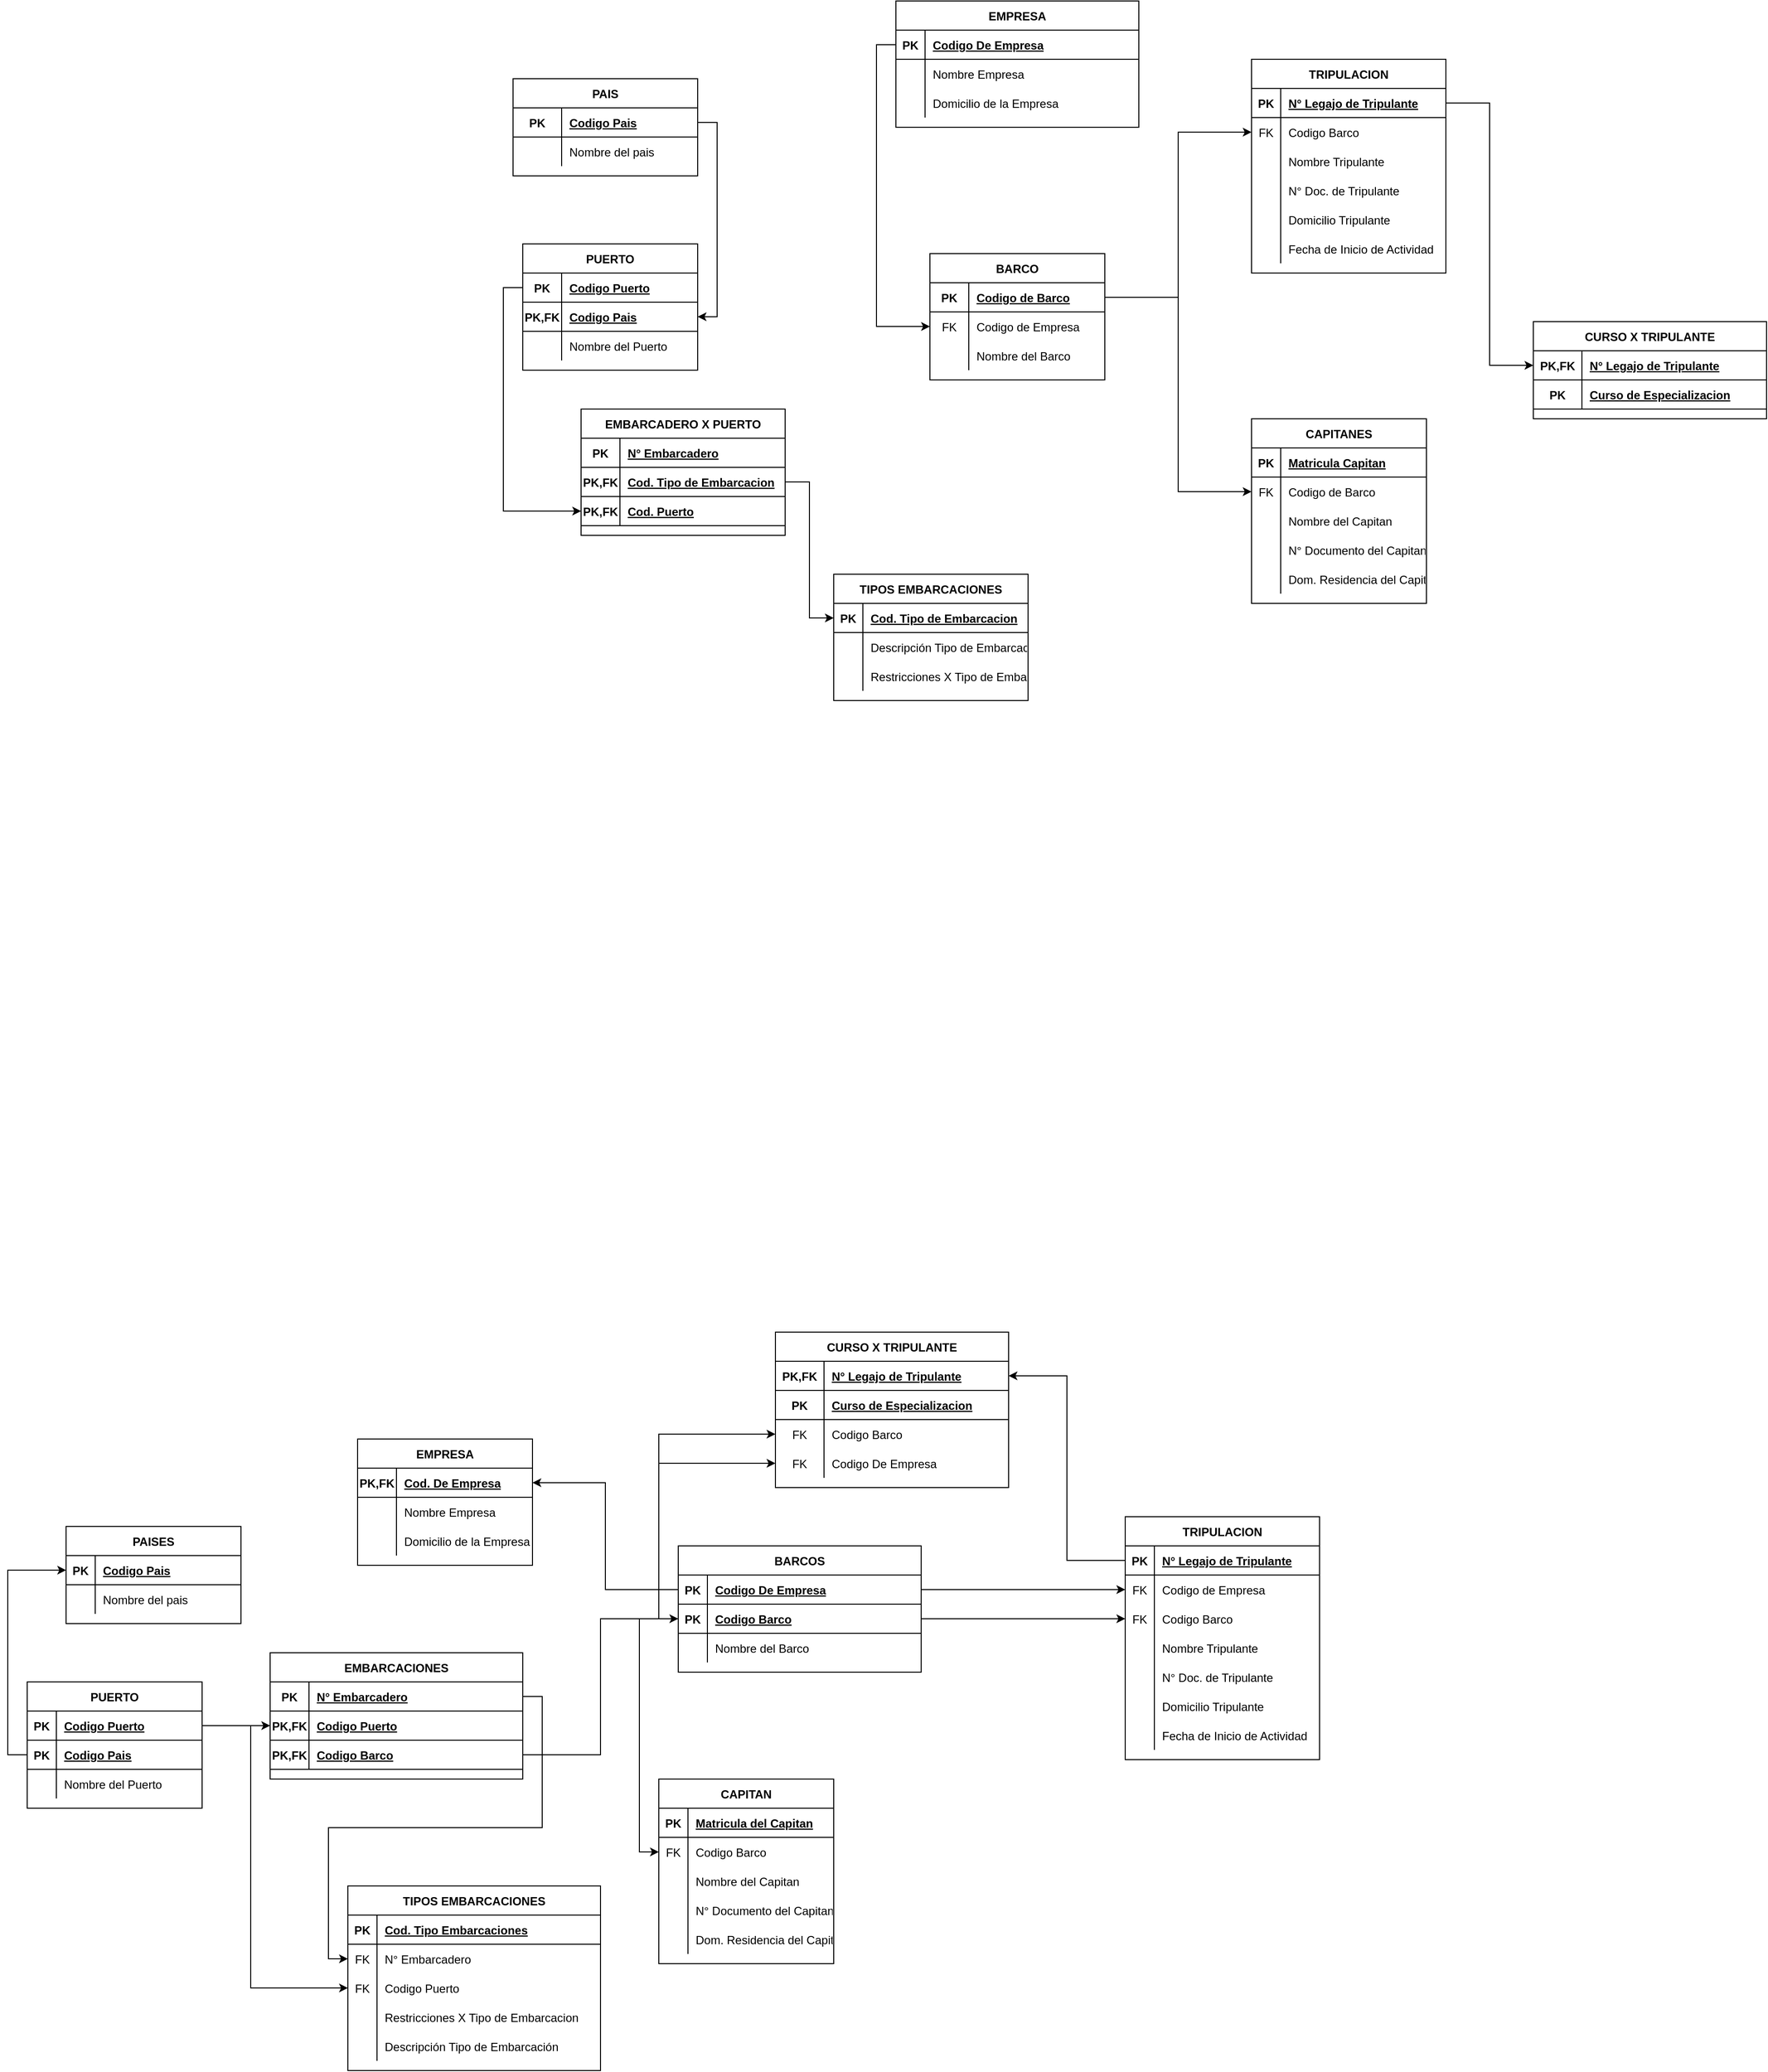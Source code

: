 <mxfile version="14.6.0" type="device"><diagram id="6TgrKDpk6kQt_hH3LjGq" name="Page-1"><mxGraphModel dx="2405" dy="820" grid="1" gridSize="10" guides="1" tooltips="1" connect="1" arrows="1" fold="1" page="1" pageScale="1" pageWidth="827" pageHeight="1169" math="0" shadow="0"><root><mxCell id="0"/><mxCell id="1" parent="0"/><mxCell id="VEytzl2Kut2sFGc7-EBU-1" value="EMPRESA" style="shape=table;startSize=30;container=1;collapsible=1;childLayout=tableLayout;fixedRows=1;rowLines=0;fontStyle=1;align=center;resizeLast=1;" parent="1" vertex="1"><mxGeometry x="164" y="240" width="250" height="130" as="geometry"/></mxCell><mxCell id="VEytzl2Kut2sFGc7-EBU-2" value="" style="shape=partialRectangle;collapsible=0;dropTarget=0;pointerEvents=0;fillColor=none;top=0;left=0;bottom=1;right=0;points=[[0,0.5],[1,0.5]];portConstraint=eastwest;" parent="VEytzl2Kut2sFGc7-EBU-1" vertex="1"><mxGeometry y="30" width="250" height="30" as="geometry"/></mxCell><mxCell id="VEytzl2Kut2sFGc7-EBU-3" value="PK" style="shape=partialRectangle;connectable=0;fillColor=none;top=0;left=0;bottom=0;right=0;fontStyle=1;overflow=hidden;" parent="VEytzl2Kut2sFGc7-EBU-2" vertex="1"><mxGeometry width="30" height="30" as="geometry"/></mxCell><mxCell id="VEytzl2Kut2sFGc7-EBU-4" value="Codigo De Empresa" style="shape=partialRectangle;connectable=0;fillColor=none;top=0;left=0;bottom=0;right=0;align=left;spacingLeft=6;fontStyle=5;overflow=hidden;" parent="VEytzl2Kut2sFGc7-EBU-2" vertex="1"><mxGeometry x="30" width="220" height="30" as="geometry"/></mxCell><mxCell id="VEytzl2Kut2sFGc7-EBU-8" value="" style="shape=partialRectangle;collapsible=0;dropTarget=0;pointerEvents=0;fillColor=none;top=0;left=0;bottom=0;right=0;points=[[0,0.5],[1,0.5]];portConstraint=eastwest;" parent="VEytzl2Kut2sFGc7-EBU-1" vertex="1"><mxGeometry y="60" width="250" height="30" as="geometry"/></mxCell><mxCell id="VEytzl2Kut2sFGc7-EBU-9" value="" style="shape=partialRectangle;connectable=0;fillColor=none;top=0;left=0;bottom=0;right=0;editable=1;overflow=hidden;" parent="VEytzl2Kut2sFGc7-EBU-8" vertex="1"><mxGeometry width="30" height="30" as="geometry"/></mxCell><mxCell id="VEytzl2Kut2sFGc7-EBU-10" value="Nombre Empresa" style="shape=partialRectangle;connectable=0;fillColor=none;top=0;left=0;bottom=0;right=0;align=left;spacingLeft=6;overflow=hidden;" parent="VEytzl2Kut2sFGc7-EBU-8" vertex="1"><mxGeometry x="30" width="220" height="30" as="geometry"/></mxCell><mxCell id="VEytzl2Kut2sFGc7-EBU-11" value="" style="shape=partialRectangle;collapsible=0;dropTarget=0;pointerEvents=0;fillColor=none;top=0;left=0;bottom=0;right=0;points=[[0,0.5],[1,0.5]];portConstraint=eastwest;" parent="VEytzl2Kut2sFGc7-EBU-1" vertex="1"><mxGeometry y="90" width="250" height="30" as="geometry"/></mxCell><mxCell id="VEytzl2Kut2sFGc7-EBU-12" value="" style="shape=partialRectangle;connectable=0;fillColor=none;top=0;left=0;bottom=0;right=0;editable=1;overflow=hidden;" parent="VEytzl2Kut2sFGc7-EBU-11" vertex="1"><mxGeometry width="30" height="30" as="geometry"/></mxCell><mxCell id="VEytzl2Kut2sFGc7-EBU-13" value="Domicilio de la Empresa" style="shape=partialRectangle;connectable=0;fillColor=none;top=0;left=0;bottom=0;right=0;align=left;spacingLeft=6;overflow=hidden;" parent="VEytzl2Kut2sFGc7-EBU-11" vertex="1"><mxGeometry x="30" width="220" height="30" as="geometry"/></mxCell><mxCell id="VEytzl2Kut2sFGc7-EBU-53" value="TRIPULACION" style="shape=table;startSize=30;container=1;collapsible=1;childLayout=tableLayout;fixedRows=1;rowLines=0;fontStyle=1;align=center;resizeLast=1;" parent="1" vertex="1"><mxGeometry x="530" y="300" width="200" height="220" as="geometry"/></mxCell><mxCell id="VEytzl2Kut2sFGc7-EBU-54" value="" style="shape=partialRectangle;collapsible=0;dropTarget=0;pointerEvents=0;fillColor=none;top=0;left=0;bottom=1;right=0;points=[[0,0.5],[1,0.5]];portConstraint=eastwest;" parent="VEytzl2Kut2sFGc7-EBU-53" vertex="1"><mxGeometry y="30" width="200" height="30" as="geometry"/></mxCell><mxCell id="VEytzl2Kut2sFGc7-EBU-55" value="PK" style="shape=partialRectangle;connectable=0;fillColor=none;top=0;left=0;bottom=0;right=0;fontStyle=1;overflow=hidden;" parent="VEytzl2Kut2sFGc7-EBU-54" vertex="1"><mxGeometry width="30" height="30" as="geometry"/></mxCell><mxCell id="VEytzl2Kut2sFGc7-EBU-56" value="N° Legajo de Tripulante" style="shape=partialRectangle;connectable=0;fillColor=none;top=0;left=0;bottom=0;right=0;align=left;spacingLeft=6;fontStyle=5;overflow=hidden;" parent="VEytzl2Kut2sFGc7-EBU-54" vertex="1"><mxGeometry x="30" width="170" height="30" as="geometry"/></mxCell><mxCell id="t3TGC6inanFPtn-SqWPa-7" value="" style="shape=partialRectangle;collapsible=0;dropTarget=0;pointerEvents=0;fillColor=none;top=0;left=0;bottom=0;right=0;points=[[0,0.5],[1,0.5]];portConstraint=eastwest;" vertex="1" parent="VEytzl2Kut2sFGc7-EBU-53"><mxGeometry y="60" width="200" height="30" as="geometry"/></mxCell><mxCell id="t3TGC6inanFPtn-SqWPa-8" value="FK" style="shape=partialRectangle;connectable=0;fillColor=none;top=0;left=0;bottom=0;right=0;fontStyle=0;overflow=hidden;" vertex="1" parent="t3TGC6inanFPtn-SqWPa-7"><mxGeometry width="30" height="30" as="geometry"/></mxCell><mxCell id="t3TGC6inanFPtn-SqWPa-9" value="Codigo Barco" style="shape=partialRectangle;connectable=0;fillColor=none;top=0;left=0;bottom=0;right=0;align=left;spacingLeft=6;fontStyle=0;overflow=hidden;" vertex="1" parent="t3TGC6inanFPtn-SqWPa-7"><mxGeometry x="30" width="170" height="30" as="geometry"/></mxCell><mxCell id="VEytzl2Kut2sFGc7-EBU-60" value="" style="shape=partialRectangle;collapsible=0;dropTarget=0;pointerEvents=0;fillColor=none;top=0;left=0;bottom=0;right=0;points=[[0,0.5],[1,0.5]];portConstraint=eastwest;" parent="VEytzl2Kut2sFGc7-EBU-53" vertex="1"><mxGeometry y="90" width="200" height="30" as="geometry"/></mxCell><mxCell id="VEytzl2Kut2sFGc7-EBU-61" value="" style="shape=partialRectangle;connectable=0;fillColor=none;top=0;left=0;bottom=0;right=0;editable=1;overflow=hidden;" parent="VEytzl2Kut2sFGc7-EBU-60" vertex="1"><mxGeometry width="30" height="30" as="geometry"/></mxCell><mxCell id="VEytzl2Kut2sFGc7-EBU-62" value="Nombre Tripulante" style="shape=partialRectangle;connectable=0;fillColor=none;top=0;left=0;bottom=0;right=0;align=left;spacingLeft=6;overflow=hidden;" parent="VEytzl2Kut2sFGc7-EBU-60" vertex="1"><mxGeometry x="30" width="170" height="30" as="geometry"/></mxCell><mxCell id="VEytzl2Kut2sFGc7-EBU-63" value="" style="shape=partialRectangle;collapsible=0;dropTarget=0;pointerEvents=0;fillColor=none;top=0;left=0;bottom=0;right=0;points=[[0,0.5],[1,0.5]];portConstraint=eastwest;" parent="VEytzl2Kut2sFGc7-EBU-53" vertex="1"><mxGeometry y="120" width="200" height="30" as="geometry"/></mxCell><mxCell id="VEytzl2Kut2sFGc7-EBU-64" value="" style="shape=partialRectangle;connectable=0;fillColor=none;top=0;left=0;bottom=0;right=0;editable=1;overflow=hidden;" parent="VEytzl2Kut2sFGc7-EBU-63" vertex="1"><mxGeometry width="30" height="30" as="geometry"/></mxCell><mxCell id="VEytzl2Kut2sFGc7-EBU-65" value="N° Doc. de Tripulante" style="shape=partialRectangle;connectable=0;fillColor=none;top=0;left=0;bottom=0;right=0;align=left;spacingLeft=6;overflow=hidden;" parent="VEytzl2Kut2sFGc7-EBU-63" vertex="1"><mxGeometry x="30" width="170" height="30" as="geometry"/></mxCell><mxCell id="VEytzl2Kut2sFGc7-EBU-66" value="" style="shape=partialRectangle;collapsible=0;dropTarget=0;pointerEvents=0;fillColor=none;top=0;left=0;bottom=0;right=0;points=[[0,0.5],[1,0.5]];portConstraint=eastwest;" parent="VEytzl2Kut2sFGc7-EBU-53" vertex="1"><mxGeometry y="150" width="200" height="30" as="geometry"/></mxCell><mxCell id="VEytzl2Kut2sFGc7-EBU-67" value="" style="shape=partialRectangle;connectable=0;fillColor=none;top=0;left=0;bottom=0;right=0;editable=1;overflow=hidden;" parent="VEytzl2Kut2sFGc7-EBU-66" vertex="1"><mxGeometry width="30" height="30" as="geometry"/></mxCell><mxCell id="VEytzl2Kut2sFGc7-EBU-68" value="Domicilio Tripulante" style="shape=partialRectangle;connectable=0;fillColor=none;top=0;left=0;bottom=0;right=0;align=left;spacingLeft=6;overflow=hidden;" parent="VEytzl2Kut2sFGc7-EBU-66" vertex="1"><mxGeometry x="30" width="170" height="30" as="geometry"/></mxCell><mxCell id="VEytzl2Kut2sFGc7-EBU-69" value="" style="shape=partialRectangle;collapsible=0;dropTarget=0;pointerEvents=0;fillColor=none;top=0;left=0;bottom=0;right=0;points=[[0,0.5],[1,0.5]];portConstraint=eastwest;" parent="VEytzl2Kut2sFGc7-EBU-53" vertex="1"><mxGeometry y="180" width="200" height="30" as="geometry"/></mxCell><mxCell id="VEytzl2Kut2sFGc7-EBU-70" value="" style="shape=partialRectangle;connectable=0;fillColor=none;top=0;left=0;bottom=0;right=0;editable=1;overflow=hidden;" parent="VEytzl2Kut2sFGc7-EBU-69" vertex="1"><mxGeometry width="30" height="30" as="geometry"/></mxCell><mxCell id="VEytzl2Kut2sFGc7-EBU-71" value="Fecha de Inicio de Actividad" style="shape=partialRectangle;connectable=0;fillColor=none;top=0;left=0;bottom=0;right=0;align=left;spacingLeft=6;overflow=hidden;" parent="VEytzl2Kut2sFGc7-EBU-69" vertex="1"><mxGeometry x="30" width="170" height="30" as="geometry"/></mxCell><mxCell id="VEytzl2Kut2sFGc7-EBU-72" value="CURSO X TRIPULANTE" style="shape=table;startSize=30;container=1;collapsible=1;childLayout=tableLayout;fixedRows=1;rowLines=0;fontStyle=1;align=center;resizeLast=1;" parent="1" vertex="1"><mxGeometry x="820" y="570" width="240" height="100" as="geometry"/></mxCell><mxCell id="VEytzl2Kut2sFGc7-EBU-73" value="" style="shape=partialRectangle;collapsible=0;dropTarget=0;pointerEvents=0;fillColor=none;top=0;left=0;bottom=1;right=0;points=[[0,0.5],[1,0.5]];portConstraint=eastwest;" parent="VEytzl2Kut2sFGc7-EBU-72" vertex="1"><mxGeometry y="30" width="240" height="30" as="geometry"/></mxCell><mxCell id="VEytzl2Kut2sFGc7-EBU-74" value="PK,FK" style="shape=partialRectangle;connectable=0;fillColor=none;top=0;left=0;bottom=0;right=0;fontStyle=1;overflow=hidden;" parent="VEytzl2Kut2sFGc7-EBU-73" vertex="1"><mxGeometry width="50" height="30" as="geometry"/></mxCell><mxCell id="VEytzl2Kut2sFGc7-EBU-75" value="N° Legajo de Tripulante" style="shape=partialRectangle;connectable=0;fillColor=none;top=0;left=0;bottom=0;right=0;align=left;spacingLeft=6;fontStyle=5;overflow=hidden;" parent="VEytzl2Kut2sFGc7-EBU-73" vertex="1"><mxGeometry x="50" width="190" height="30" as="geometry"/></mxCell><mxCell id="VEytzl2Kut2sFGc7-EBU-76" value="" style="shape=partialRectangle;collapsible=0;dropTarget=0;pointerEvents=0;fillColor=none;top=0;left=0;bottom=1;right=0;points=[[0,0.5],[1,0.5]];portConstraint=eastwest;" parent="VEytzl2Kut2sFGc7-EBU-72" vertex="1"><mxGeometry y="60" width="240" height="30" as="geometry"/></mxCell><mxCell id="VEytzl2Kut2sFGc7-EBU-77" value="PK" style="shape=partialRectangle;connectable=0;fillColor=none;top=0;left=0;bottom=0;right=0;fontStyle=1;overflow=hidden;" parent="VEytzl2Kut2sFGc7-EBU-76" vertex="1"><mxGeometry width="50" height="30" as="geometry"/></mxCell><mxCell id="VEytzl2Kut2sFGc7-EBU-78" value="Curso de Especializacion" style="shape=partialRectangle;connectable=0;fillColor=none;top=0;left=0;bottom=0;right=0;align=left;spacingLeft=6;fontStyle=5;overflow=hidden;" parent="VEytzl2Kut2sFGc7-EBU-76" vertex="1"><mxGeometry x="50" width="190" height="30" as="geometry"/></mxCell><mxCell id="VEytzl2Kut2sFGc7-EBU-80" style="edgeStyle=orthogonalEdgeStyle;rounded=0;orthogonalLoop=1;jettySize=auto;html=1;exitX=1;exitY=0.5;exitDx=0;exitDy=0;" parent="1" source="VEytzl2Kut2sFGc7-EBU-54" target="VEytzl2Kut2sFGc7-EBU-73" edge="1"><mxGeometry relative="1" as="geometry"/></mxCell><mxCell id="VEytzl2Kut2sFGc7-EBU-81" value="PAIS" style="shape=table;startSize=30;container=1;collapsible=1;childLayout=tableLayout;fixedRows=1;rowLines=0;fontStyle=1;align=center;resizeLast=1;" parent="1" vertex="1"><mxGeometry x="-230" y="320" width="190" height="100" as="geometry"/></mxCell><mxCell id="VEytzl2Kut2sFGc7-EBU-82" value="" style="shape=partialRectangle;collapsible=0;dropTarget=0;pointerEvents=0;fillColor=none;top=0;left=0;bottom=1;right=0;points=[[0,0.5],[1,0.5]];portConstraint=eastwest;" parent="VEytzl2Kut2sFGc7-EBU-81" vertex="1"><mxGeometry y="30" width="190" height="30" as="geometry"/></mxCell><mxCell id="VEytzl2Kut2sFGc7-EBU-83" value="PK" style="shape=partialRectangle;connectable=0;fillColor=none;top=0;left=0;bottom=0;right=0;fontStyle=1;overflow=hidden;" parent="VEytzl2Kut2sFGc7-EBU-82" vertex="1"><mxGeometry width="50" height="30" as="geometry"/></mxCell><mxCell id="VEytzl2Kut2sFGc7-EBU-84" value="Codigo Pais" style="shape=partialRectangle;connectable=0;fillColor=none;top=0;left=0;bottom=0;right=0;align=left;spacingLeft=6;fontStyle=5;overflow=hidden;" parent="VEytzl2Kut2sFGc7-EBU-82" vertex="1"><mxGeometry x="50" width="140" height="30" as="geometry"/></mxCell><mxCell id="VEytzl2Kut2sFGc7-EBU-20" value="" style="shape=partialRectangle;collapsible=0;dropTarget=0;pointerEvents=0;fillColor=none;top=0;left=0;bottom=0;right=0;points=[[0,0.5],[1,0.5]];portConstraint=eastwest;" parent="VEytzl2Kut2sFGc7-EBU-81" vertex="1"><mxGeometry y="60" width="190" height="30" as="geometry"/></mxCell><mxCell id="VEytzl2Kut2sFGc7-EBU-21" value="" style="shape=partialRectangle;connectable=0;fillColor=none;top=0;left=0;bottom=0;right=0;editable=1;overflow=hidden;" parent="VEytzl2Kut2sFGc7-EBU-20" vertex="1"><mxGeometry width="50" height="30" as="geometry"/></mxCell><mxCell id="VEytzl2Kut2sFGc7-EBU-22" value="Nombre del pais" style="shape=partialRectangle;connectable=0;fillColor=none;top=0;left=0;bottom=0;right=0;align=left;spacingLeft=6;overflow=hidden;" parent="VEytzl2Kut2sFGc7-EBU-20" vertex="1"><mxGeometry x="50" width="140" height="30" as="geometry"/></mxCell><mxCell id="VEytzl2Kut2sFGc7-EBU-101" value="PUERTO" style="shape=table;startSize=30;container=1;collapsible=1;childLayout=tableLayout;fixedRows=1;rowLines=0;fontStyle=1;align=center;resizeLast=1;" parent="1" vertex="1"><mxGeometry x="-220" y="490" width="180" height="130" as="geometry"/></mxCell><mxCell id="VEytzl2Kut2sFGc7-EBU-102" value="" style="shape=partialRectangle;collapsible=0;dropTarget=0;pointerEvents=0;fillColor=none;top=0;left=0;bottom=1;right=0;points=[[0,0.5],[1,0.5]];portConstraint=eastwest;" parent="VEytzl2Kut2sFGc7-EBU-101" vertex="1"><mxGeometry y="30" width="180" height="30" as="geometry"/></mxCell><mxCell id="VEytzl2Kut2sFGc7-EBU-103" value="PK" style="shape=partialRectangle;connectable=0;fillColor=none;top=0;left=0;bottom=0;right=0;fontStyle=1;overflow=hidden;" parent="VEytzl2Kut2sFGc7-EBU-102" vertex="1"><mxGeometry width="40" height="30" as="geometry"/></mxCell><mxCell id="VEytzl2Kut2sFGc7-EBU-104" value="Codigo Puerto" style="shape=partialRectangle;connectable=0;fillColor=none;top=0;left=0;bottom=0;right=0;align=left;spacingLeft=6;fontStyle=5;overflow=hidden;" parent="VEytzl2Kut2sFGc7-EBU-102" vertex="1"><mxGeometry x="40" width="140" height="30" as="geometry"/></mxCell><mxCell id="t3TGC6inanFPtn-SqWPa-4" value="" style="shape=partialRectangle;collapsible=0;dropTarget=0;pointerEvents=0;fillColor=none;top=0;left=0;bottom=1;right=0;points=[[0,0.5],[1,0.5]];portConstraint=eastwest;" vertex="1" parent="VEytzl2Kut2sFGc7-EBU-101"><mxGeometry y="60" width="180" height="30" as="geometry"/></mxCell><mxCell id="t3TGC6inanFPtn-SqWPa-5" value="PK,FK" style="shape=partialRectangle;connectable=0;fillColor=none;top=0;left=0;bottom=0;right=0;fontStyle=1;overflow=hidden;" vertex="1" parent="t3TGC6inanFPtn-SqWPa-4"><mxGeometry width="40" height="30" as="geometry"/></mxCell><mxCell id="t3TGC6inanFPtn-SqWPa-6" value="Codigo Pais" style="shape=partialRectangle;connectable=0;fillColor=none;top=0;left=0;bottom=0;right=0;align=left;spacingLeft=6;fontStyle=5;overflow=hidden;" vertex="1" parent="t3TGC6inanFPtn-SqWPa-4"><mxGeometry x="40" width="140" height="30" as="geometry"/></mxCell><mxCell id="VEytzl2Kut2sFGc7-EBU-26" value="" style="shape=partialRectangle;collapsible=0;dropTarget=0;pointerEvents=0;fillColor=none;top=0;left=0;bottom=0;right=0;points=[[0,0.5],[1,0.5]];portConstraint=eastwest;" parent="VEytzl2Kut2sFGc7-EBU-101" vertex="1"><mxGeometry y="90" width="180" height="30" as="geometry"/></mxCell><mxCell id="VEytzl2Kut2sFGc7-EBU-27" value="" style="shape=partialRectangle;connectable=0;fillColor=none;top=0;left=0;bottom=0;right=0;editable=1;overflow=hidden;" parent="VEytzl2Kut2sFGc7-EBU-26" vertex="1"><mxGeometry width="40" height="30" as="geometry"/></mxCell><mxCell id="VEytzl2Kut2sFGc7-EBU-28" value="Nombre del Puerto" style="shape=partialRectangle;connectable=0;fillColor=none;top=0;left=0;bottom=0;right=0;align=left;spacingLeft=6;overflow=hidden;" parent="VEytzl2Kut2sFGc7-EBU-26" vertex="1"><mxGeometry x="40" width="140" height="30" as="geometry"/></mxCell><mxCell id="VEytzl2Kut2sFGc7-EBU-116" value="EMBARCADERO X PUERTO" style="shape=table;startSize=30;container=1;collapsible=1;childLayout=tableLayout;fixedRows=1;rowLines=0;fontStyle=1;align=center;resizeLast=1;" parent="1" vertex="1"><mxGeometry x="-160" y="660" width="210" height="130" as="geometry"/></mxCell><mxCell id="VEytzl2Kut2sFGc7-EBU-117" value="" style="shape=partialRectangle;collapsible=0;dropTarget=0;pointerEvents=0;fillColor=none;top=0;left=0;bottom=1;right=0;points=[[0,0.5],[1,0.5]];portConstraint=eastwest;" parent="VEytzl2Kut2sFGc7-EBU-116" vertex="1"><mxGeometry y="30" width="210" height="30" as="geometry"/></mxCell><mxCell id="VEytzl2Kut2sFGc7-EBU-118" value="PK" style="shape=partialRectangle;connectable=0;fillColor=none;top=0;left=0;bottom=0;right=0;fontStyle=1;overflow=hidden;" parent="VEytzl2Kut2sFGc7-EBU-117" vertex="1"><mxGeometry width="40" height="30" as="geometry"/></mxCell><mxCell id="VEytzl2Kut2sFGc7-EBU-119" value="N° Embarcadero" style="shape=partialRectangle;connectable=0;fillColor=none;top=0;left=0;bottom=0;right=0;align=left;spacingLeft=6;fontStyle=5;overflow=hidden;" parent="VEytzl2Kut2sFGc7-EBU-117" vertex="1"><mxGeometry x="40" width="170" height="30" as="geometry"/></mxCell><mxCell id="VEytzl2Kut2sFGc7-EBU-133" value="" style="shape=partialRectangle;collapsible=0;dropTarget=0;pointerEvents=0;fillColor=none;top=0;left=0;bottom=1;right=0;points=[[0,0.5],[1,0.5]];portConstraint=eastwest;" parent="VEytzl2Kut2sFGc7-EBU-116" vertex="1"><mxGeometry y="60" width="210" height="30" as="geometry"/></mxCell><mxCell id="VEytzl2Kut2sFGc7-EBU-134" value="PK,FK" style="shape=partialRectangle;connectable=0;fillColor=none;top=0;left=0;bottom=0;right=0;fontStyle=1;overflow=hidden;" parent="VEytzl2Kut2sFGc7-EBU-133" vertex="1"><mxGeometry width="40" height="30" as="geometry"/></mxCell><mxCell id="VEytzl2Kut2sFGc7-EBU-135" value="Cod. Tipo de Embarcacion" style="shape=partialRectangle;connectable=0;fillColor=none;top=0;left=0;bottom=0;right=0;align=left;spacingLeft=6;fontStyle=5;overflow=hidden;" parent="VEytzl2Kut2sFGc7-EBU-133" vertex="1"><mxGeometry x="40" width="170" height="30" as="geometry"/></mxCell><mxCell id="VEytzl2Kut2sFGc7-EBU-136" value="" style="shape=partialRectangle;collapsible=0;dropTarget=0;pointerEvents=0;fillColor=none;top=0;left=0;bottom=1;right=0;points=[[0,0.5],[1,0.5]];portConstraint=eastwest;" parent="VEytzl2Kut2sFGc7-EBU-116" vertex="1"><mxGeometry y="90" width="210" height="30" as="geometry"/></mxCell><mxCell id="VEytzl2Kut2sFGc7-EBU-137" value="PK,FK" style="shape=partialRectangle;connectable=0;fillColor=none;top=0;left=0;bottom=0;right=0;fontStyle=1;overflow=hidden;" parent="VEytzl2Kut2sFGc7-EBU-136" vertex="1"><mxGeometry width="40" height="30" as="geometry"/></mxCell><mxCell id="VEytzl2Kut2sFGc7-EBU-138" value="Cod. Puerto" style="shape=partialRectangle;connectable=0;fillColor=none;top=0;left=0;bottom=0;right=0;align=left;spacingLeft=6;fontStyle=5;overflow=hidden;" parent="VEytzl2Kut2sFGc7-EBU-136" vertex="1"><mxGeometry x="40" width="170" height="30" as="geometry"/></mxCell><mxCell id="VEytzl2Kut2sFGc7-EBU-139" style="edgeStyle=orthogonalEdgeStyle;rounded=0;orthogonalLoop=1;jettySize=auto;html=1;exitX=0;exitY=0.5;exitDx=0;exitDy=0;entryX=0;entryY=0.5;entryDx=0;entryDy=0;" parent="1" source="VEytzl2Kut2sFGc7-EBU-102" target="VEytzl2Kut2sFGc7-EBU-136" edge="1"><mxGeometry relative="1" as="geometry"/></mxCell><mxCell id="VEytzl2Kut2sFGc7-EBU-140" value="TIPOS EMBARCACIONES" style="shape=table;startSize=30;container=1;collapsible=1;childLayout=tableLayout;fixedRows=1;rowLines=0;fontStyle=1;align=center;resizeLast=1;" parent="1" vertex="1"><mxGeometry x="100" y="830" width="200" height="130" as="geometry"/></mxCell><mxCell id="VEytzl2Kut2sFGc7-EBU-141" value="" style="shape=partialRectangle;collapsible=0;dropTarget=0;pointerEvents=0;fillColor=none;top=0;left=0;bottom=1;right=0;points=[[0,0.5],[1,0.5]];portConstraint=eastwest;" parent="VEytzl2Kut2sFGc7-EBU-140" vertex="1"><mxGeometry y="30" width="200" height="30" as="geometry"/></mxCell><mxCell id="VEytzl2Kut2sFGc7-EBU-142" value="PK" style="shape=partialRectangle;connectable=0;fillColor=none;top=0;left=0;bottom=0;right=0;fontStyle=1;overflow=hidden;" parent="VEytzl2Kut2sFGc7-EBU-141" vertex="1"><mxGeometry width="30" height="30" as="geometry"/></mxCell><mxCell id="VEytzl2Kut2sFGc7-EBU-143" value="Cod. Tipo de Embarcacion" style="shape=partialRectangle;connectable=0;fillColor=none;top=0;left=0;bottom=0;right=0;align=left;spacingLeft=6;fontStyle=5;overflow=hidden;" parent="VEytzl2Kut2sFGc7-EBU-141" vertex="1"><mxGeometry x="30" width="170" height="30" as="geometry"/></mxCell><mxCell id="VEytzl2Kut2sFGc7-EBU-47" value="" style="shape=partialRectangle;collapsible=0;dropTarget=0;pointerEvents=0;fillColor=none;top=0;left=0;bottom=0;right=0;points=[[0,0.5],[1,0.5]];portConstraint=eastwest;" parent="VEytzl2Kut2sFGc7-EBU-140" vertex="1"><mxGeometry y="60" width="200" height="30" as="geometry"/></mxCell><mxCell id="VEytzl2Kut2sFGc7-EBU-48" value="" style="shape=partialRectangle;connectable=0;fillColor=none;top=0;left=0;bottom=0;right=0;editable=1;overflow=hidden;" parent="VEytzl2Kut2sFGc7-EBU-47" vertex="1"><mxGeometry width="30" height="30" as="geometry"/></mxCell><mxCell id="VEytzl2Kut2sFGc7-EBU-49" value="Descripción Tipo de Embarcación" style="shape=partialRectangle;connectable=0;fillColor=none;top=0;left=0;bottom=0;right=0;align=left;spacingLeft=6;overflow=hidden;" parent="VEytzl2Kut2sFGc7-EBU-47" vertex="1"><mxGeometry x="30" width="170" height="30" as="geometry"/></mxCell><mxCell id="VEytzl2Kut2sFGc7-EBU-50" value="" style="shape=partialRectangle;collapsible=0;dropTarget=0;pointerEvents=0;fillColor=none;top=0;left=0;bottom=0;right=0;points=[[0,0.5],[1,0.5]];portConstraint=eastwest;" parent="VEytzl2Kut2sFGc7-EBU-140" vertex="1"><mxGeometry y="90" width="200" height="30" as="geometry"/></mxCell><mxCell id="VEytzl2Kut2sFGc7-EBU-51" value="" style="shape=partialRectangle;connectable=0;fillColor=none;top=0;left=0;bottom=0;right=0;editable=1;overflow=hidden;" parent="VEytzl2Kut2sFGc7-EBU-50" vertex="1"><mxGeometry width="30" height="30" as="geometry"/></mxCell><mxCell id="VEytzl2Kut2sFGc7-EBU-52" value="Restricciones X Tipo de Embarcacion" style="shape=partialRectangle;connectable=0;fillColor=none;top=0;left=0;bottom=0;right=0;align=left;spacingLeft=6;overflow=hidden;" parent="VEytzl2Kut2sFGc7-EBU-50" vertex="1"><mxGeometry x="30" width="170" height="30" as="geometry"/></mxCell><mxCell id="VEytzl2Kut2sFGc7-EBU-153" style="edgeStyle=orthogonalEdgeStyle;rounded=0;orthogonalLoop=1;jettySize=auto;html=1;exitX=1;exitY=0.5;exitDx=0;exitDy=0;" parent="1" source="VEytzl2Kut2sFGc7-EBU-133" target="VEytzl2Kut2sFGc7-EBU-141" edge="1"><mxGeometry relative="1" as="geometry"/></mxCell><mxCell id="VEytzl2Kut2sFGc7-EBU-154" value="BARCO" style="shape=table;startSize=30;container=1;collapsible=1;childLayout=tableLayout;fixedRows=1;rowLines=0;fontStyle=1;align=center;resizeLast=1;" parent="1" vertex="1"><mxGeometry x="199" y="500" width="180" height="130" as="geometry"/></mxCell><mxCell id="VEytzl2Kut2sFGc7-EBU-155" value="" style="shape=partialRectangle;collapsible=0;dropTarget=0;pointerEvents=0;fillColor=none;top=0;left=0;bottom=1;right=0;points=[[0,0.5],[1,0.5]];portConstraint=eastwest;" parent="VEytzl2Kut2sFGc7-EBU-154" vertex="1"><mxGeometry y="30" width="180" height="30" as="geometry"/></mxCell><mxCell id="VEytzl2Kut2sFGc7-EBU-156" value="PK" style="shape=partialRectangle;connectable=0;fillColor=none;top=0;left=0;bottom=0;right=0;fontStyle=1;overflow=hidden;" parent="VEytzl2Kut2sFGc7-EBU-155" vertex="1"><mxGeometry width="40" height="30" as="geometry"/></mxCell><mxCell id="VEytzl2Kut2sFGc7-EBU-157" value="Codigo de Barco" style="shape=partialRectangle;connectable=0;fillColor=none;top=0;left=0;bottom=0;right=0;align=left;spacingLeft=6;fontStyle=5;overflow=hidden;" parent="VEytzl2Kut2sFGc7-EBU-155" vertex="1"><mxGeometry x="40" width="140" height="30" as="geometry"/></mxCell><mxCell id="1U_l8Y87iMAc47nw4359-4" value="" style="shape=partialRectangle;collapsible=0;dropTarget=0;pointerEvents=0;fillColor=none;top=0;left=0;bottom=0;right=0;points=[[0,0.5],[1,0.5]];portConstraint=eastwest;" parent="VEytzl2Kut2sFGc7-EBU-154" vertex="1"><mxGeometry y="60" width="180" height="30" as="geometry"/></mxCell><mxCell id="1U_l8Y87iMAc47nw4359-5" value="FK" style="shape=partialRectangle;connectable=0;fillColor=none;top=0;left=0;bottom=0;right=0;fontStyle=0;overflow=hidden;" parent="1U_l8Y87iMAc47nw4359-4" vertex="1"><mxGeometry width="40" height="30" as="geometry"/></mxCell><mxCell id="1U_l8Y87iMAc47nw4359-6" value="Codigo de Empresa" style="shape=partialRectangle;connectable=0;fillColor=none;top=0;left=0;bottom=0;right=0;align=left;spacingLeft=6;fontStyle=0;overflow=hidden;" parent="1U_l8Y87iMAc47nw4359-4" vertex="1"><mxGeometry x="40" width="140" height="30" as="geometry"/></mxCell><mxCell id="VEytzl2Kut2sFGc7-EBU-14" value="" style="shape=partialRectangle;collapsible=0;dropTarget=0;pointerEvents=0;fillColor=none;top=0;left=0;bottom=0;right=0;points=[[0,0.5],[1,0.5]];portConstraint=eastwest;" parent="VEytzl2Kut2sFGc7-EBU-154" vertex="1"><mxGeometry y="90" width="180" height="30" as="geometry"/></mxCell><mxCell id="VEytzl2Kut2sFGc7-EBU-15" value="" style="shape=partialRectangle;connectable=0;fillColor=none;top=0;left=0;bottom=0;right=0;editable=1;overflow=hidden;" parent="VEytzl2Kut2sFGc7-EBU-14" vertex="1"><mxGeometry width="40" height="30" as="geometry"/></mxCell><mxCell id="VEytzl2Kut2sFGc7-EBU-16" value="Nombre del Barco" style="shape=partialRectangle;connectable=0;fillColor=none;top=0;left=0;bottom=0;right=0;align=left;spacingLeft=6;overflow=hidden;" parent="VEytzl2Kut2sFGc7-EBU-14" vertex="1"><mxGeometry x="40" width="140" height="30" as="geometry"/></mxCell><mxCell id="VEytzl2Kut2sFGc7-EBU-171" value="CAPITANES" style="shape=table;startSize=30;container=1;collapsible=1;childLayout=tableLayout;fixedRows=1;rowLines=0;fontStyle=1;align=center;resizeLast=1;" parent="1" vertex="1"><mxGeometry x="530" y="670" width="180" height="190" as="geometry"/></mxCell><mxCell id="VEytzl2Kut2sFGc7-EBU-172" value="" style="shape=partialRectangle;collapsible=0;dropTarget=0;pointerEvents=0;fillColor=none;top=0;left=0;bottom=1;right=0;points=[[0,0.5],[1,0.5]];portConstraint=eastwest;" parent="VEytzl2Kut2sFGc7-EBU-171" vertex="1"><mxGeometry y="30" width="180" height="30" as="geometry"/></mxCell><mxCell id="VEytzl2Kut2sFGc7-EBU-173" value="PK" style="shape=partialRectangle;connectable=0;fillColor=none;top=0;left=0;bottom=0;right=0;fontStyle=1;overflow=hidden;" parent="VEytzl2Kut2sFGc7-EBU-172" vertex="1"><mxGeometry width="30" height="30" as="geometry"/></mxCell><mxCell id="VEytzl2Kut2sFGc7-EBU-174" value="Matricula Capitan" style="shape=partialRectangle;connectable=0;fillColor=none;top=0;left=0;bottom=0;right=0;align=left;spacingLeft=6;fontStyle=5;overflow=hidden;" parent="VEytzl2Kut2sFGc7-EBU-172" vertex="1"><mxGeometry x="30" width="150" height="30" as="geometry"/></mxCell><mxCell id="mwcKu8jPl4og3SYwan-k-1" value="" style="shape=partialRectangle;collapsible=0;dropTarget=0;pointerEvents=0;fillColor=none;top=0;left=0;bottom=0;right=0;points=[[0,0.5],[1,0.5]];portConstraint=eastwest;" parent="VEytzl2Kut2sFGc7-EBU-171" vertex="1"><mxGeometry y="60" width="180" height="30" as="geometry"/></mxCell><mxCell id="mwcKu8jPl4og3SYwan-k-2" value="FK" style="shape=partialRectangle;connectable=0;fillColor=none;top=0;left=0;bottom=0;right=0;fontStyle=0;overflow=hidden;" parent="mwcKu8jPl4og3SYwan-k-1" vertex="1"><mxGeometry width="30" height="30" as="geometry"/></mxCell><mxCell id="mwcKu8jPl4og3SYwan-k-3" value="Codigo de Barco" style="shape=partialRectangle;connectable=0;fillColor=none;top=0;left=0;bottom=0;right=0;align=left;spacingLeft=6;fontStyle=0;overflow=hidden;" parent="mwcKu8jPl4og3SYwan-k-1" vertex="1"><mxGeometry x="30" width="150" height="30" as="geometry"/></mxCell><mxCell id="VEytzl2Kut2sFGc7-EBU-35" value="" style="shape=partialRectangle;collapsible=0;dropTarget=0;pointerEvents=0;fillColor=none;top=0;left=0;bottom=0;right=0;points=[[0,0.5],[1,0.5]];portConstraint=eastwest;" parent="VEytzl2Kut2sFGc7-EBU-171" vertex="1"><mxGeometry y="90" width="180" height="30" as="geometry"/></mxCell><mxCell id="VEytzl2Kut2sFGc7-EBU-36" value="" style="shape=partialRectangle;connectable=0;fillColor=none;top=0;left=0;bottom=0;right=0;editable=1;overflow=hidden;" parent="VEytzl2Kut2sFGc7-EBU-35" vertex="1"><mxGeometry width="30" height="30" as="geometry"/></mxCell><mxCell id="VEytzl2Kut2sFGc7-EBU-37" value="Nombre del Capitan" style="shape=partialRectangle;connectable=0;fillColor=none;top=0;left=0;bottom=0;right=0;align=left;spacingLeft=6;overflow=hidden;" parent="VEytzl2Kut2sFGc7-EBU-35" vertex="1"><mxGeometry x="30" width="150" height="30" as="geometry"/></mxCell><mxCell id="VEytzl2Kut2sFGc7-EBU-38" value="" style="shape=partialRectangle;collapsible=0;dropTarget=0;pointerEvents=0;fillColor=none;top=0;left=0;bottom=0;right=0;points=[[0,0.5],[1,0.5]];portConstraint=eastwest;" parent="VEytzl2Kut2sFGc7-EBU-171" vertex="1"><mxGeometry y="120" width="180" height="30" as="geometry"/></mxCell><mxCell id="VEytzl2Kut2sFGc7-EBU-39" value="" style="shape=partialRectangle;connectable=0;fillColor=none;top=0;left=0;bottom=0;right=0;editable=1;overflow=hidden;" parent="VEytzl2Kut2sFGc7-EBU-38" vertex="1"><mxGeometry width="30" height="30" as="geometry"/></mxCell><mxCell id="VEytzl2Kut2sFGc7-EBU-40" value="N° Documento del Capitan" style="shape=partialRectangle;connectable=0;fillColor=none;top=0;left=0;bottom=0;right=0;align=left;spacingLeft=6;overflow=hidden;" parent="VEytzl2Kut2sFGc7-EBU-38" vertex="1"><mxGeometry x="30" width="150" height="30" as="geometry"/></mxCell><mxCell id="VEytzl2Kut2sFGc7-EBU-41" value="" style="shape=partialRectangle;collapsible=0;dropTarget=0;pointerEvents=0;fillColor=none;top=0;left=0;bottom=0;right=0;points=[[0,0.5],[1,0.5]];portConstraint=eastwest;" parent="VEytzl2Kut2sFGc7-EBU-171" vertex="1"><mxGeometry y="150" width="180" height="30" as="geometry"/></mxCell><mxCell id="VEytzl2Kut2sFGc7-EBU-42" value="" style="shape=partialRectangle;connectable=0;fillColor=none;top=0;left=0;bottom=0;right=0;editable=1;overflow=hidden;" parent="VEytzl2Kut2sFGc7-EBU-41" vertex="1"><mxGeometry width="30" height="30" as="geometry"/></mxCell><mxCell id="VEytzl2Kut2sFGc7-EBU-43" value="Dom. Residencia del Capitan" style="shape=partialRectangle;connectable=0;fillColor=none;top=0;left=0;bottom=0;right=0;align=left;spacingLeft=6;overflow=hidden;" parent="VEytzl2Kut2sFGc7-EBU-41" vertex="1"><mxGeometry x="30" width="150" height="30" as="geometry"/></mxCell><mxCell id="VEytzl2Kut2sFGc7-EBU-184" style="edgeStyle=orthogonalEdgeStyle;rounded=0;orthogonalLoop=1;jettySize=auto;html=1;exitX=1;exitY=0.5;exitDx=0;exitDy=0;entryX=0;entryY=0.5;entryDx=0;entryDy=0;" parent="1" source="VEytzl2Kut2sFGc7-EBU-155" target="mwcKu8jPl4og3SYwan-k-1" edge="1"><mxGeometry relative="1" as="geometry"><mxPoint x="560" y="645" as="sourcePoint"/></mxGeometry></mxCell><mxCell id="t3TGC6inanFPtn-SqWPa-10" style="edgeStyle=orthogonalEdgeStyle;rounded=0;orthogonalLoop=1;jettySize=auto;html=1;exitX=1;exitY=0.5;exitDx=0;exitDy=0;entryX=0;entryY=0.5;entryDx=0;entryDy=0;" edge="1" parent="1" source="VEytzl2Kut2sFGc7-EBU-155" target="t3TGC6inanFPtn-SqWPa-7"><mxGeometry relative="1" as="geometry"/></mxCell><mxCell id="t3TGC6inanFPtn-SqWPa-11" style="edgeStyle=orthogonalEdgeStyle;rounded=0;orthogonalLoop=1;jettySize=auto;html=1;entryX=0;entryY=0.5;entryDx=0;entryDy=0;" edge="1" parent="1" source="VEytzl2Kut2sFGc7-EBU-2" target="1U_l8Y87iMAc47nw4359-4"><mxGeometry relative="1" as="geometry"/></mxCell><mxCell id="t3TGC6inanFPtn-SqWPa-12" style="edgeStyle=orthogonalEdgeStyle;rounded=0;orthogonalLoop=1;jettySize=auto;html=1;exitX=1;exitY=0.5;exitDx=0;exitDy=0;entryX=1;entryY=0.5;entryDx=0;entryDy=0;" edge="1" parent="1" source="VEytzl2Kut2sFGc7-EBU-82" target="t3TGC6inanFPtn-SqWPa-4"><mxGeometry relative="1" as="geometry"/></mxCell><mxCell id="t3TGC6inanFPtn-SqWPa-106" value="BARCOS" style="shape=table;startSize=30;container=1;collapsible=1;childLayout=tableLayout;fixedRows=1;rowLines=0;fontStyle=1;align=center;resizeLast=1;" vertex="1" parent="1"><mxGeometry x="-60" y="1830" width="250" height="130" as="geometry"/></mxCell><mxCell id="t3TGC6inanFPtn-SqWPa-107" value="" style="shape=partialRectangle;collapsible=0;dropTarget=0;pointerEvents=0;fillColor=none;top=0;left=0;bottom=1;right=0;points=[[0,0.5],[1,0.5]];portConstraint=eastwest;" vertex="1" parent="t3TGC6inanFPtn-SqWPa-106"><mxGeometry y="30" width="250" height="30" as="geometry"/></mxCell><mxCell id="t3TGC6inanFPtn-SqWPa-108" value="PK" style="shape=partialRectangle;connectable=0;fillColor=none;top=0;left=0;bottom=0;right=0;fontStyle=1;overflow=hidden;" vertex="1" parent="t3TGC6inanFPtn-SqWPa-107"><mxGeometry width="30" height="30" as="geometry"/></mxCell><mxCell id="t3TGC6inanFPtn-SqWPa-109" value="Codigo De Empresa" style="shape=partialRectangle;connectable=0;fillColor=none;top=0;left=0;bottom=0;right=0;align=left;spacingLeft=6;fontStyle=5;overflow=hidden;" vertex="1" parent="t3TGC6inanFPtn-SqWPa-107"><mxGeometry x="30" width="220" height="30" as="geometry"/></mxCell><mxCell id="t3TGC6inanFPtn-SqWPa-110" value="" style="shape=partialRectangle;collapsible=0;dropTarget=0;pointerEvents=0;fillColor=none;top=0;left=0;bottom=1;right=0;points=[[0,0.5],[1,0.5]];portConstraint=eastwest;" vertex="1" parent="t3TGC6inanFPtn-SqWPa-106"><mxGeometry y="60" width="250" height="30" as="geometry"/></mxCell><mxCell id="t3TGC6inanFPtn-SqWPa-111" value="PK" style="shape=partialRectangle;connectable=0;fillColor=none;top=0;left=0;bottom=0;right=0;fontStyle=1;overflow=hidden;" vertex="1" parent="t3TGC6inanFPtn-SqWPa-110"><mxGeometry width="30" height="30" as="geometry"/></mxCell><mxCell id="t3TGC6inanFPtn-SqWPa-112" value="Codigo Barco" style="shape=partialRectangle;connectable=0;fillColor=none;top=0;left=0;bottom=0;right=0;align=left;spacingLeft=6;fontStyle=5;overflow=hidden;" vertex="1" parent="t3TGC6inanFPtn-SqWPa-110"><mxGeometry x="30" width="220" height="30" as="geometry"/></mxCell><mxCell id="t3TGC6inanFPtn-SqWPa-119" value="" style="shape=partialRectangle;collapsible=0;dropTarget=0;pointerEvents=0;fillColor=none;top=0;left=0;bottom=0;right=0;points=[[0,0.5],[1,0.5]];portConstraint=eastwest;" vertex="1" parent="t3TGC6inanFPtn-SqWPa-106"><mxGeometry y="90" width="250" height="30" as="geometry"/></mxCell><mxCell id="t3TGC6inanFPtn-SqWPa-120" value="" style="shape=partialRectangle;connectable=0;fillColor=none;top=0;left=0;bottom=0;right=0;editable=1;overflow=hidden;" vertex="1" parent="t3TGC6inanFPtn-SqWPa-119"><mxGeometry width="30" height="30" as="geometry"/></mxCell><mxCell id="t3TGC6inanFPtn-SqWPa-121" value="Nombre del Barco" style="shape=partialRectangle;connectable=0;fillColor=none;top=0;left=0;bottom=0;right=0;align=left;spacingLeft=6;overflow=hidden;" vertex="1" parent="t3TGC6inanFPtn-SqWPa-119"><mxGeometry x="30" width="220" height="30" as="geometry"/></mxCell><mxCell id="t3TGC6inanFPtn-SqWPa-158" value="TRIPULACION" style="shape=table;startSize=30;container=1;collapsible=1;childLayout=tableLayout;fixedRows=1;rowLines=0;fontStyle=1;align=center;resizeLast=1;" vertex="1" parent="1"><mxGeometry x="400" y="1800" width="200" height="250" as="geometry"/></mxCell><mxCell id="t3TGC6inanFPtn-SqWPa-159" value="" style="shape=partialRectangle;collapsible=0;dropTarget=0;pointerEvents=0;fillColor=none;top=0;left=0;bottom=1;right=0;points=[[0,0.5],[1,0.5]];portConstraint=eastwest;" vertex="1" parent="t3TGC6inanFPtn-SqWPa-158"><mxGeometry y="30" width="200" height="30" as="geometry"/></mxCell><mxCell id="t3TGC6inanFPtn-SqWPa-160" value="PK" style="shape=partialRectangle;connectable=0;fillColor=none;top=0;left=0;bottom=0;right=0;fontStyle=1;overflow=hidden;" vertex="1" parent="t3TGC6inanFPtn-SqWPa-159"><mxGeometry width="30" height="30" as="geometry"/></mxCell><mxCell id="t3TGC6inanFPtn-SqWPa-161" value="N° Legajo de Tripulante" style="shape=partialRectangle;connectable=0;fillColor=none;top=0;left=0;bottom=0;right=0;align=left;spacingLeft=6;fontStyle=5;overflow=hidden;" vertex="1" parent="t3TGC6inanFPtn-SqWPa-159"><mxGeometry x="30" width="170" height="30" as="geometry"/></mxCell><mxCell id="t3TGC6inanFPtn-SqWPa-162" value="" style="shape=partialRectangle;collapsible=0;dropTarget=0;pointerEvents=0;fillColor=none;top=0;left=0;bottom=0;right=0;points=[[0,0.5],[1,0.5]];portConstraint=eastwest;" vertex="1" parent="t3TGC6inanFPtn-SqWPa-158"><mxGeometry y="60" width="200" height="30" as="geometry"/></mxCell><mxCell id="t3TGC6inanFPtn-SqWPa-163" value="FK" style="shape=partialRectangle;connectable=0;fillColor=none;top=0;left=0;bottom=0;right=0;fontStyle=0;overflow=hidden;" vertex="1" parent="t3TGC6inanFPtn-SqWPa-162"><mxGeometry width="30" height="30" as="geometry"/></mxCell><mxCell id="t3TGC6inanFPtn-SqWPa-164" value="Codigo de Empresa" style="shape=partialRectangle;connectable=0;fillColor=none;top=0;left=0;bottom=0;right=0;align=left;spacingLeft=6;fontStyle=0;overflow=hidden;" vertex="1" parent="t3TGC6inanFPtn-SqWPa-162"><mxGeometry x="30" width="170" height="30" as="geometry"/></mxCell><mxCell id="t3TGC6inanFPtn-SqWPa-165" value="" style="shape=partialRectangle;collapsible=0;dropTarget=0;pointerEvents=0;fillColor=none;top=0;left=0;bottom=0;right=0;points=[[0,0.5],[1,0.5]];portConstraint=eastwest;" vertex="1" parent="t3TGC6inanFPtn-SqWPa-158"><mxGeometry y="90" width="200" height="30" as="geometry"/></mxCell><mxCell id="t3TGC6inanFPtn-SqWPa-166" value="FK" style="shape=partialRectangle;connectable=0;fillColor=none;top=0;left=0;bottom=0;right=0;fontStyle=0;overflow=hidden;" vertex="1" parent="t3TGC6inanFPtn-SqWPa-165"><mxGeometry width="30" height="30" as="geometry"/></mxCell><mxCell id="t3TGC6inanFPtn-SqWPa-167" value="Codigo Barco" style="shape=partialRectangle;connectable=0;fillColor=none;top=0;left=0;bottom=0;right=0;align=left;spacingLeft=6;fontStyle=0;overflow=hidden;" vertex="1" parent="t3TGC6inanFPtn-SqWPa-165"><mxGeometry x="30" width="170" height="30" as="geometry"/></mxCell><mxCell id="t3TGC6inanFPtn-SqWPa-168" value="" style="shape=partialRectangle;collapsible=0;dropTarget=0;pointerEvents=0;fillColor=none;top=0;left=0;bottom=0;right=0;points=[[0,0.5],[1,0.5]];portConstraint=eastwest;" vertex="1" parent="t3TGC6inanFPtn-SqWPa-158"><mxGeometry y="120" width="200" height="30" as="geometry"/></mxCell><mxCell id="t3TGC6inanFPtn-SqWPa-169" value="" style="shape=partialRectangle;connectable=0;fillColor=none;top=0;left=0;bottom=0;right=0;editable=1;overflow=hidden;" vertex="1" parent="t3TGC6inanFPtn-SqWPa-168"><mxGeometry width="30" height="30" as="geometry"/></mxCell><mxCell id="t3TGC6inanFPtn-SqWPa-170" value="Nombre Tripulante" style="shape=partialRectangle;connectable=0;fillColor=none;top=0;left=0;bottom=0;right=0;align=left;spacingLeft=6;overflow=hidden;" vertex="1" parent="t3TGC6inanFPtn-SqWPa-168"><mxGeometry x="30" width="170" height="30" as="geometry"/></mxCell><mxCell id="t3TGC6inanFPtn-SqWPa-171" value="" style="shape=partialRectangle;collapsible=0;dropTarget=0;pointerEvents=0;fillColor=none;top=0;left=0;bottom=0;right=0;points=[[0,0.5],[1,0.5]];portConstraint=eastwest;" vertex="1" parent="t3TGC6inanFPtn-SqWPa-158"><mxGeometry y="150" width="200" height="30" as="geometry"/></mxCell><mxCell id="t3TGC6inanFPtn-SqWPa-172" value="" style="shape=partialRectangle;connectable=0;fillColor=none;top=0;left=0;bottom=0;right=0;editable=1;overflow=hidden;" vertex="1" parent="t3TGC6inanFPtn-SqWPa-171"><mxGeometry width="30" height="30" as="geometry"/></mxCell><mxCell id="t3TGC6inanFPtn-SqWPa-173" value="N° Doc. de Tripulante" style="shape=partialRectangle;connectable=0;fillColor=none;top=0;left=0;bottom=0;right=0;align=left;spacingLeft=6;overflow=hidden;" vertex="1" parent="t3TGC6inanFPtn-SqWPa-171"><mxGeometry x="30" width="170" height="30" as="geometry"/></mxCell><mxCell id="t3TGC6inanFPtn-SqWPa-174" value="" style="shape=partialRectangle;collapsible=0;dropTarget=0;pointerEvents=0;fillColor=none;top=0;left=0;bottom=0;right=0;points=[[0,0.5],[1,0.5]];portConstraint=eastwest;" vertex="1" parent="t3TGC6inanFPtn-SqWPa-158"><mxGeometry y="180" width="200" height="30" as="geometry"/></mxCell><mxCell id="t3TGC6inanFPtn-SqWPa-175" value="" style="shape=partialRectangle;connectable=0;fillColor=none;top=0;left=0;bottom=0;right=0;editable=1;overflow=hidden;" vertex="1" parent="t3TGC6inanFPtn-SqWPa-174"><mxGeometry width="30" height="30" as="geometry"/></mxCell><mxCell id="t3TGC6inanFPtn-SqWPa-176" value="Domicilio Tripulante" style="shape=partialRectangle;connectable=0;fillColor=none;top=0;left=0;bottom=0;right=0;align=left;spacingLeft=6;overflow=hidden;" vertex="1" parent="t3TGC6inanFPtn-SqWPa-174"><mxGeometry x="30" width="170" height="30" as="geometry"/></mxCell><mxCell id="t3TGC6inanFPtn-SqWPa-177" value="" style="shape=partialRectangle;collapsible=0;dropTarget=0;pointerEvents=0;fillColor=none;top=0;left=0;bottom=0;right=0;points=[[0,0.5],[1,0.5]];portConstraint=eastwest;" vertex="1" parent="t3TGC6inanFPtn-SqWPa-158"><mxGeometry y="210" width="200" height="30" as="geometry"/></mxCell><mxCell id="t3TGC6inanFPtn-SqWPa-178" value="" style="shape=partialRectangle;connectable=0;fillColor=none;top=0;left=0;bottom=0;right=0;editable=1;overflow=hidden;" vertex="1" parent="t3TGC6inanFPtn-SqWPa-177"><mxGeometry width="30" height="30" as="geometry"/></mxCell><mxCell id="t3TGC6inanFPtn-SqWPa-179" value="Fecha de Inicio de Actividad" style="shape=partialRectangle;connectable=0;fillColor=none;top=0;left=0;bottom=0;right=0;align=left;spacingLeft=6;overflow=hidden;" vertex="1" parent="t3TGC6inanFPtn-SqWPa-177"><mxGeometry x="30" width="170" height="30" as="geometry"/></mxCell><mxCell id="t3TGC6inanFPtn-SqWPa-180" value="CURSO X TRIPULANTE" style="shape=table;startSize=30;container=1;collapsible=1;childLayout=tableLayout;fixedRows=1;rowLines=0;fontStyle=1;align=center;resizeLast=1;" vertex="1" parent="1"><mxGeometry x="40" y="1610" width="240" height="160" as="geometry"/></mxCell><mxCell id="t3TGC6inanFPtn-SqWPa-181" value="" style="shape=partialRectangle;collapsible=0;dropTarget=0;pointerEvents=0;fillColor=none;top=0;left=0;bottom=1;right=0;points=[[0,0.5],[1,0.5]];portConstraint=eastwest;" vertex="1" parent="t3TGC6inanFPtn-SqWPa-180"><mxGeometry y="30" width="240" height="30" as="geometry"/></mxCell><mxCell id="t3TGC6inanFPtn-SqWPa-182" value="PK,FK" style="shape=partialRectangle;connectable=0;fillColor=none;top=0;left=0;bottom=0;right=0;fontStyle=1;overflow=hidden;" vertex="1" parent="t3TGC6inanFPtn-SqWPa-181"><mxGeometry width="50" height="30" as="geometry"/></mxCell><mxCell id="t3TGC6inanFPtn-SqWPa-183" value="N° Legajo de Tripulante" style="shape=partialRectangle;connectable=0;fillColor=none;top=0;left=0;bottom=0;right=0;align=left;spacingLeft=6;fontStyle=5;overflow=hidden;" vertex="1" parent="t3TGC6inanFPtn-SqWPa-181"><mxGeometry x="50" width="190" height="30" as="geometry"/></mxCell><mxCell id="t3TGC6inanFPtn-SqWPa-184" value="" style="shape=partialRectangle;collapsible=0;dropTarget=0;pointerEvents=0;fillColor=none;top=0;left=0;bottom=1;right=0;points=[[0,0.5],[1,0.5]];portConstraint=eastwest;" vertex="1" parent="t3TGC6inanFPtn-SqWPa-180"><mxGeometry y="60" width="240" height="30" as="geometry"/></mxCell><mxCell id="t3TGC6inanFPtn-SqWPa-185" value="PK" style="shape=partialRectangle;connectable=0;fillColor=none;top=0;left=0;bottom=0;right=0;fontStyle=1;overflow=hidden;" vertex="1" parent="t3TGC6inanFPtn-SqWPa-184"><mxGeometry width="50" height="30" as="geometry"/></mxCell><mxCell id="t3TGC6inanFPtn-SqWPa-186" value="Curso de Especializacion" style="shape=partialRectangle;connectable=0;fillColor=none;top=0;left=0;bottom=0;right=0;align=left;spacingLeft=6;fontStyle=5;overflow=hidden;" vertex="1" parent="t3TGC6inanFPtn-SqWPa-184"><mxGeometry x="50" width="190" height="30" as="geometry"/></mxCell><mxCell id="t3TGC6inanFPtn-SqWPa-187" value="" style="shape=partialRectangle;collapsible=0;dropTarget=0;pointerEvents=0;fillColor=none;top=0;left=0;bottom=0;right=0;points=[[0,0.5],[1,0.5]];portConstraint=eastwest;" vertex="1" parent="t3TGC6inanFPtn-SqWPa-180"><mxGeometry y="90" width="240" height="30" as="geometry"/></mxCell><mxCell id="t3TGC6inanFPtn-SqWPa-188" value="FK" style="shape=partialRectangle;connectable=0;fillColor=none;top=0;left=0;bottom=0;right=0;fontStyle=0;overflow=hidden;" vertex="1" parent="t3TGC6inanFPtn-SqWPa-187"><mxGeometry width="50" height="30" as="geometry"/></mxCell><mxCell id="t3TGC6inanFPtn-SqWPa-189" value="Codigo Barco" style="shape=partialRectangle;connectable=0;fillColor=none;top=0;left=0;bottom=0;right=0;align=left;spacingLeft=6;fontStyle=0;overflow=hidden;" vertex="1" parent="t3TGC6inanFPtn-SqWPa-187"><mxGeometry x="50" width="190" height="30" as="geometry"/></mxCell><mxCell id="t3TGC6inanFPtn-SqWPa-190" value="" style="shape=partialRectangle;collapsible=0;dropTarget=0;pointerEvents=0;fillColor=none;top=0;left=0;bottom=0;right=0;points=[[0,0.5],[1,0.5]];portConstraint=eastwest;" vertex="1" parent="t3TGC6inanFPtn-SqWPa-180"><mxGeometry y="120" width="240" height="30" as="geometry"/></mxCell><mxCell id="t3TGC6inanFPtn-SqWPa-191" value="FK" style="shape=partialRectangle;connectable=0;fillColor=none;top=0;left=0;bottom=0;right=0;fontStyle=0;overflow=hidden;" vertex="1" parent="t3TGC6inanFPtn-SqWPa-190"><mxGeometry width="50" height="30" as="geometry"/></mxCell><mxCell id="t3TGC6inanFPtn-SqWPa-192" value="Codigo De Empresa" style="shape=partialRectangle;connectable=0;fillColor=none;top=0;left=0;bottom=0;right=0;align=left;spacingLeft=6;fontStyle=0;overflow=hidden;" vertex="1" parent="t3TGC6inanFPtn-SqWPa-190"><mxGeometry x="50" width="190" height="30" as="geometry"/></mxCell><mxCell id="t3TGC6inanFPtn-SqWPa-193" style="edgeStyle=orthogonalEdgeStyle;rounded=0;orthogonalLoop=1;jettySize=auto;html=1;entryX=0;entryY=0.5;entryDx=0;entryDy=0;" edge="1" parent="1" source="t3TGC6inanFPtn-SqWPa-107" target="t3TGC6inanFPtn-SqWPa-162"><mxGeometry relative="1" as="geometry"/></mxCell><mxCell id="t3TGC6inanFPtn-SqWPa-194" style="edgeStyle=orthogonalEdgeStyle;rounded=0;orthogonalLoop=1;jettySize=auto;html=1;entryX=0;entryY=0.5;entryDx=0;entryDy=0;" edge="1" parent="1" source="t3TGC6inanFPtn-SqWPa-110" target="t3TGC6inanFPtn-SqWPa-165"><mxGeometry relative="1" as="geometry"/></mxCell><mxCell id="t3TGC6inanFPtn-SqWPa-195" style="edgeStyle=orthogonalEdgeStyle;rounded=0;orthogonalLoop=1;jettySize=auto;html=1;exitX=0;exitY=0.5;exitDx=0;exitDy=0;entryX=1;entryY=0.5;entryDx=0;entryDy=0;" edge="1" parent="1" source="t3TGC6inanFPtn-SqWPa-159" target="t3TGC6inanFPtn-SqWPa-181"><mxGeometry relative="1" as="geometry"/></mxCell><mxCell id="t3TGC6inanFPtn-SqWPa-196" style="edgeStyle=orthogonalEdgeStyle;rounded=0;orthogonalLoop=1;jettySize=auto;html=1;exitX=0;exitY=0.5;exitDx=0;exitDy=0;entryX=0;entryY=0.5;entryDx=0;entryDy=0;" edge="1" parent="1" source="t3TGC6inanFPtn-SqWPa-107" target="t3TGC6inanFPtn-SqWPa-190"><mxGeometry relative="1" as="geometry"/></mxCell><mxCell id="t3TGC6inanFPtn-SqWPa-197" style="edgeStyle=orthogonalEdgeStyle;rounded=0;orthogonalLoop=1;jettySize=auto;html=1;exitX=0;exitY=0.5;exitDx=0;exitDy=0;" edge="1" parent="1" source="t3TGC6inanFPtn-SqWPa-110" target="t3TGC6inanFPtn-SqWPa-187"><mxGeometry relative="1" as="geometry"/></mxCell><mxCell id="t3TGC6inanFPtn-SqWPa-198" value="PAISES" style="shape=table;startSize=30;container=1;collapsible=1;childLayout=tableLayout;fixedRows=1;rowLines=0;fontStyle=1;align=center;resizeLast=1;" vertex="1" parent="1"><mxGeometry x="-690" y="1810" width="180" height="100" as="geometry"/></mxCell><mxCell id="t3TGC6inanFPtn-SqWPa-199" value="" style="shape=partialRectangle;collapsible=0;dropTarget=0;pointerEvents=0;fillColor=none;top=0;left=0;bottom=1;right=0;points=[[0,0.5],[1,0.5]];portConstraint=eastwest;" vertex="1" parent="t3TGC6inanFPtn-SqWPa-198"><mxGeometry y="30" width="180" height="30" as="geometry"/></mxCell><mxCell id="t3TGC6inanFPtn-SqWPa-200" value="PK" style="shape=partialRectangle;connectable=0;fillColor=none;top=0;left=0;bottom=0;right=0;fontStyle=1;overflow=hidden;" vertex="1" parent="t3TGC6inanFPtn-SqWPa-199"><mxGeometry width="30" height="30" as="geometry"/></mxCell><mxCell id="t3TGC6inanFPtn-SqWPa-201" value="Codigo Pais" style="shape=partialRectangle;connectable=0;fillColor=none;top=0;left=0;bottom=0;right=0;align=left;spacingLeft=6;fontStyle=5;overflow=hidden;" vertex="1" parent="t3TGC6inanFPtn-SqWPa-199"><mxGeometry x="30" width="150" height="30" as="geometry"/></mxCell><mxCell id="t3TGC6inanFPtn-SqWPa-125" value="" style="shape=partialRectangle;collapsible=0;dropTarget=0;pointerEvents=0;fillColor=none;top=0;left=0;bottom=0;right=0;points=[[0,0.5],[1,0.5]];portConstraint=eastwest;" vertex="1" parent="t3TGC6inanFPtn-SqWPa-198"><mxGeometry y="60" width="180" height="30" as="geometry"/></mxCell><mxCell id="t3TGC6inanFPtn-SqWPa-126" value="" style="shape=partialRectangle;connectable=0;fillColor=none;top=0;left=0;bottom=0;right=0;editable=1;overflow=hidden;" vertex="1" parent="t3TGC6inanFPtn-SqWPa-125"><mxGeometry width="30" height="30" as="geometry"/></mxCell><mxCell id="t3TGC6inanFPtn-SqWPa-127" value="Nombre del pais" style="shape=partialRectangle;connectable=0;fillColor=none;top=0;left=0;bottom=0;right=0;align=left;spacingLeft=6;overflow=hidden;" vertex="1" parent="t3TGC6inanFPtn-SqWPa-125"><mxGeometry x="30" width="150" height="30" as="geometry"/></mxCell><mxCell id="t3TGC6inanFPtn-SqWPa-211" value="EMPRESA" style="shape=table;startSize=30;container=1;collapsible=1;childLayout=tableLayout;fixedRows=1;rowLines=0;fontStyle=1;align=center;resizeLast=1;" vertex="1" parent="1"><mxGeometry x="-390" y="1720" width="180" height="130" as="geometry"/></mxCell><mxCell id="t3TGC6inanFPtn-SqWPa-212" value="" style="shape=partialRectangle;collapsible=0;dropTarget=0;pointerEvents=0;fillColor=none;top=0;left=0;bottom=1;right=0;points=[[0,0.5],[1,0.5]];portConstraint=eastwest;" vertex="1" parent="t3TGC6inanFPtn-SqWPa-211"><mxGeometry y="30" width="180" height="30" as="geometry"/></mxCell><mxCell id="t3TGC6inanFPtn-SqWPa-213" value="PK,FK" style="shape=partialRectangle;connectable=0;fillColor=none;top=0;left=0;bottom=0;right=0;fontStyle=1;overflow=hidden;" vertex="1" parent="t3TGC6inanFPtn-SqWPa-212"><mxGeometry width="40" height="30" as="geometry"/></mxCell><mxCell id="t3TGC6inanFPtn-SqWPa-214" value="Cod. De Empresa" style="shape=partialRectangle;connectable=0;fillColor=none;top=0;left=0;bottom=0;right=0;align=left;spacingLeft=6;fontStyle=5;overflow=hidden;" vertex="1" parent="t3TGC6inanFPtn-SqWPa-212"><mxGeometry x="40" width="140" height="30" as="geometry"/></mxCell><mxCell id="t3TGC6inanFPtn-SqWPa-113" value="" style="shape=partialRectangle;collapsible=0;dropTarget=0;pointerEvents=0;fillColor=none;top=0;left=0;bottom=0;right=0;points=[[0,0.5],[1,0.5]];portConstraint=eastwest;" vertex="1" parent="t3TGC6inanFPtn-SqWPa-211"><mxGeometry y="60" width="180" height="30" as="geometry"/></mxCell><mxCell id="t3TGC6inanFPtn-SqWPa-114" value="" style="shape=partialRectangle;connectable=0;fillColor=none;top=0;left=0;bottom=0;right=0;editable=1;overflow=hidden;" vertex="1" parent="t3TGC6inanFPtn-SqWPa-113"><mxGeometry width="40" height="30" as="geometry"/></mxCell><mxCell id="t3TGC6inanFPtn-SqWPa-115" value="Nombre Empresa" style="shape=partialRectangle;connectable=0;fillColor=none;top=0;left=0;bottom=0;right=0;align=left;spacingLeft=6;overflow=hidden;" vertex="1" parent="t3TGC6inanFPtn-SqWPa-113"><mxGeometry x="40" width="140" height="30" as="geometry"/></mxCell><mxCell id="t3TGC6inanFPtn-SqWPa-116" value="" style="shape=partialRectangle;collapsible=0;dropTarget=0;pointerEvents=0;fillColor=none;top=0;left=0;bottom=0;right=0;points=[[0,0.5],[1,0.5]];portConstraint=eastwest;" vertex="1" parent="t3TGC6inanFPtn-SqWPa-211"><mxGeometry y="90" width="180" height="30" as="geometry"/></mxCell><mxCell id="t3TGC6inanFPtn-SqWPa-117" value="" style="shape=partialRectangle;connectable=0;fillColor=none;top=0;left=0;bottom=0;right=0;editable=1;overflow=hidden;" vertex="1" parent="t3TGC6inanFPtn-SqWPa-116"><mxGeometry width="40" height="30" as="geometry"/></mxCell><mxCell id="t3TGC6inanFPtn-SqWPa-118" value="Domicilio de la Empresa" style="shape=partialRectangle;connectable=0;fillColor=none;top=0;left=0;bottom=0;right=0;align=left;spacingLeft=6;overflow=hidden;" vertex="1" parent="t3TGC6inanFPtn-SqWPa-116"><mxGeometry x="40" width="140" height="30" as="geometry"/></mxCell><mxCell id="t3TGC6inanFPtn-SqWPa-226" style="edgeStyle=orthogonalEdgeStyle;rounded=0;orthogonalLoop=1;jettySize=auto;html=1;exitX=0;exitY=0.5;exitDx=0;exitDy=0;entryX=1;entryY=0.5;entryDx=0;entryDy=0;" edge="1" parent="1" source="t3TGC6inanFPtn-SqWPa-107" target="t3TGC6inanFPtn-SqWPa-212"><mxGeometry relative="1" as="geometry"/></mxCell><mxCell id="t3TGC6inanFPtn-SqWPa-227" value="EMBARCACIONES" style="shape=table;startSize=30;container=1;collapsible=1;childLayout=tableLayout;fixedRows=1;rowLines=0;fontStyle=1;align=center;resizeLast=1;" vertex="1" parent="1"><mxGeometry x="-480" y="1940" width="260" height="130" as="geometry"/></mxCell><mxCell id="t3TGC6inanFPtn-SqWPa-275" value="" style="shape=partialRectangle;collapsible=0;dropTarget=0;pointerEvents=0;fillColor=none;top=0;left=0;bottom=1;right=0;points=[[0,0.5],[1,0.5]];portConstraint=eastwest;" vertex="1" parent="t3TGC6inanFPtn-SqWPa-227"><mxGeometry y="30" width="260" height="30" as="geometry"/></mxCell><mxCell id="t3TGC6inanFPtn-SqWPa-276" value="PK" style="shape=partialRectangle;connectable=0;fillColor=none;top=0;left=0;bottom=0;right=0;fontStyle=1;overflow=hidden;" vertex="1" parent="t3TGC6inanFPtn-SqWPa-275"><mxGeometry width="40" height="30" as="geometry"/></mxCell><mxCell id="t3TGC6inanFPtn-SqWPa-277" value="N° Embarcadero" style="shape=partialRectangle;connectable=0;fillColor=none;top=0;left=0;bottom=0;right=0;align=left;spacingLeft=6;fontStyle=5;overflow=hidden;" vertex="1" parent="t3TGC6inanFPtn-SqWPa-275"><mxGeometry x="40" width="220" height="30" as="geometry"/></mxCell><mxCell id="t3TGC6inanFPtn-SqWPa-284" value="" style="shape=partialRectangle;collapsible=0;dropTarget=0;pointerEvents=0;fillColor=none;top=0;left=0;bottom=1;right=0;points=[[0,0.5],[1,0.5]];portConstraint=eastwest;" vertex="1" parent="t3TGC6inanFPtn-SqWPa-227"><mxGeometry y="60" width="260" height="30" as="geometry"/></mxCell><mxCell id="t3TGC6inanFPtn-SqWPa-285" value="PK,FK" style="shape=partialRectangle;connectable=0;fillColor=none;top=0;left=0;bottom=0;right=0;fontStyle=1;overflow=hidden;" vertex="1" parent="t3TGC6inanFPtn-SqWPa-284"><mxGeometry width="40" height="30" as="geometry"/></mxCell><mxCell id="t3TGC6inanFPtn-SqWPa-286" value="Codigo Puerto" style="shape=partialRectangle;connectable=0;fillColor=none;top=0;left=0;bottom=0;right=0;align=left;spacingLeft=6;fontStyle=5;overflow=hidden;" vertex="1" parent="t3TGC6inanFPtn-SqWPa-284"><mxGeometry x="40" width="220" height="30" as="geometry"/></mxCell><mxCell id="t3TGC6inanFPtn-SqWPa-311" value="" style="shape=partialRectangle;collapsible=0;dropTarget=0;pointerEvents=0;fillColor=none;top=0;left=0;bottom=1;right=0;points=[[0,0.5],[1,0.5]];portConstraint=eastwest;" vertex="1" parent="t3TGC6inanFPtn-SqWPa-227"><mxGeometry y="90" width="260" height="30" as="geometry"/></mxCell><mxCell id="t3TGC6inanFPtn-SqWPa-312" value="PK,FK" style="shape=partialRectangle;connectable=0;fillColor=none;top=0;left=0;bottom=0;right=0;fontStyle=1;overflow=hidden;" vertex="1" parent="t3TGC6inanFPtn-SqWPa-311"><mxGeometry width="40" height="30" as="geometry"/></mxCell><mxCell id="t3TGC6inanFPtn-SqWPa-313" value="Codigo Barco" style="shape=partialRectangle;connectable=0;fillColor=none;top=0;left=0;bottom=0;right=0;align=left;spacingLeft=6;fontStyle=5;overflow=hidden;" vertex="1" parent="t3TGC6inanFPtn-SqWPa-311"><mxGeometry x="40" width="220" height="30" as="geometry"/></mxCell><mxCell id="t3TGC6inanFPtn-SqWPa-240" value="PUERTO" style="shape=table;startSize=30;container=1;collapsible=1;childLayout=tableLayout;fixedRows=1;rowLines=0;fontStyle=1;align=center;resizeLast=1;" vertex="1" parent="1"><mxGeometry x="-730" y="1970" width="180" height="130" as="geometry"/></mxCell><mxCell id="t3TGC6inanFPtn-SqWPa-241" value="" style="shape=partialRectangle;collapsible=0;dropTarget=0;pointerEvents=0;fillColor=none;top=0;left=0;bottom=1;right=0;points=[[0,0.5],[1,0.5]];portConstraint=eastwest;" vertex="1" parent="t3TGC6inanFPtn-SqWPa-240"><mxGeometry y="30" width="180" height="30" as="geometry"/></mxCell><mxCell id="t3TGC6inanFPtn-SqWPa-242" value="PK" style="shape=partialRectangle;connectable=0;fillColor=none;top=0;left=0;bottom=0;right=0;fontStyle=1;overflow=hidden;" vertex="1" parent="t3TGC6inanFPtn-SqWPa-241"><mxGeometry width="30" height="30" as="geometry"/></mxCell><mxCell id="t3TGC6inanFPtn-SqWPa-243" value="Codigo Puerto" style="shape=partialRectangle;connectable=0;fillColor=none;top=0;left=0;bottom=0;right=0;align=left;spacingLeft=6;fontStyle=5;overflow=hidden;" vertex="1" parent="t3TGC6inanFPtn-SqWPa-241"><mxGeometry x="30" width="150" height="30" as="geometry"/></mxCell><mxCell id="t3TGC6inanFPtn-SqWPa-253" value="" style="shape=partialRectangle;collapsible=0;dropTarget=0;pointerEvents=0;fillColor=none;top=0;left=0;bottom=1;right=0;points=[[0,0.5],[1,0.5]];portConstraint=eastwest;" vertex="1" parent="t3TGC6inanFPtn-SqWPa-240"><mxGeometry y="60" width="180" height="30" as="geometry"/></mxCell><mxCell id="t3TGC6inanFPtn-SqWPa-254" value="PK" style="shape=partialRectangle;connectable=0;fillColor=none;top=0;left=0;bottom=0;right=0;fontStyle=1;overflow=hidden;" vertex="1" parent="t3TGC6inanFPtn-SqWPa-253"><mxGeometry width="30" height="30" as="geometry"/></mxCell><mxCell id="t3TGC6inanFPtn-SqWPa-255" value="Codigo Pais" style="shape=partialRectangle;connectable=0;fillColor=none;top=0;left=0;bottom=0;right=0;align=left;spacingLeft=6;fontStyle=5;overflow=hidden;" vertex="1" parent="t3TGC6inanFPtn-SqWPa-253"><mxGeometry x="30" width="150" height="30" as="geometry"/></mxCell><mxCell id="t3TGC6inanFPtn-SqWPa-131" value="" style="shape=partialRectangle;collapsible=0;dropTarget=0;pointerEvents=0;fillColor=none;top=0;left=0;bottom=0;right=0;points=[[0,0.5],[1,0.5]];portConstraint=eastwest;" vertex="1" parent="t3TGC6inanFPtn-SqWPa-240"><mxGeometry y="90" width="180" height="30" as="geometry"/></mxCell><mxCell id="t3TGC6inanFPtn-SqWPa-132" value="" style="shape=partialRectangle;connectable=0;fillColor=none;top=0;left=0;bottom=0;right=0;editable=1;overflow=hidden;" vertex="1" parent="t3TGC6inanFPtn-SqWPa-131"><mxGeometry width="30" height="30" as="geometry"/></mxCell><mxCell id="t3TGC6inanFPtn-SqWPa-133" value="Nombre del Puerto" style="shape=partialRectangle;connectable=0;fillColor=none;top=0;left=0;bottom=0;right=0;align=left;spacingLeft=6;overflow=hidden;" vertex="1" parent="t3TGC6inanFPtn-SqWPa-131"><mxGeometry x="30" width="150" height="30" as="geometry"/></mxCell><mxCell id="t3TGC6inanFPtn-SqWPa-257" value="CAPITAN" style="shape=table;startSize=30;container=1;collapsible=1;childLayout=tableLayout;fixedRows=1;rowLines=0;fontStyle=1;align=center;resizeLast=1;" vertex="1" parent="1"><mxGeometry x="-80" y="2070" width="180" height="190" as="geometry"/></mxCell><mxCell id="t3TGC6inanFPtn-SqWPa-258" value="" style="shape=partialRectangle;collapsible=0;dropTarget=0;pointerEvents=0;fillColor=none;top=0;left=0;bottom=1;right=0;points=[[0,0.5],[1,0.5]];portConstraint=eastwest;" vertex="1" parent="t3TGC6inanFPtn-SqWPa-257"><mxGeometry y="30" width="180" height="30" as="geometry"/></mxCell><mxCell id="t3TGC6inanFPtn-SqWPa-259" value="PK" style="shape=partialRectangle;connectable=0;fillColor=none;top=0;left=0;bottom=0;right=0;fontStyle=1;overflow=hidden;" vertex="1" parent="t3TGC6inanFPtn-SqWPa-258"><mxGeometry width="30" height="30" as="geometry"/></mxCell><mxCell id="t3TGC6inanFPtn-SqWPa-260" value="Matricula del Capitan" style="shape=partialRectangle;connectable=0;fillColor=none;top=0;left=0;bottom=0;right=0;align=left;spacingLeft=6;fontStyle=5;overflow=hidden;" vertex="1" parent="t3TGC6inanFPtn-SqWPa-258"><mxGeometry x="30" width="150" height="30" as="geometry"/></mxCell><mxCell id="t3TGC6inanFPtn-SqWPa-270" value="" style="shape=partialRectangle;collapsible=0;dropTarget=0;pointerEvents=0;fillColor=none;top=0;left=0;bottom=0;right=0;points=[[0,0.5],[1,0.5]];portConstraint=eastwest;" vertex="1" parent="t3TGC6inanFPtn-SqWPa-257"><mxGeometry y="60" width="180" height="30" as="geometry"/></mxCell><mxCell id="t3TGC6inanFPtn-SqWPa-271" value="FK" style="shape=partialRectangle;connectable=0;fillColor=none;top=0;left=0;bottom=0;right=0;fontStyle=0;overflow=hidden;" vertex="1" parent="t3TGC6inanFPtn-SqWPa-270"><mxGeometry width="30" height="30" as="geometry"/></mxCell><mxCell id="t3TGC6inanFPtn-SqWPa-272" value="Codigo Barco" style="shape=partialRectangle;connectable=0;fillColor=none;top=0;left=0;bottom=0;right=0;align=left;spacingLeft=6;fontStyle=0;overflow=hidden;" vertex="1" parent="t3TGC6inanFPtn-SqWPa-270"><mxGeometry x="30" width="150" height="30" as="geometry"/></mxCell><mxCell id="t3TGC6inanFPtn-SqWPa-140" value="" style="shape=partialRectangle;collapsible=0;dropTarget=0;pointerEvents=0;fillColor=none;top=0;left=0;bottom=0;right=0;points=[[0,0.5],[1,0.5]];portConstraint=eastwest;" vertex="1" parent="t3TGC6inanFPtn-SqWPa-257"><mxGeometry y="90" width="180" height="30" as="geometry"/></mxCell><mxCell id="t3TGC6inanFPtn-SqWPa-141" value="" style="shape=partialRectangle;connectable=0;fillColor=none;top=0;left=0;bottom=0;right=0;editable=1;overflow=hidden;" vertex="1" parent="t3TGC6inanFPtn-SqWPa-140"><mxGeometry width="30" height="30" as="geometry"/></mxCell><mxCell id="t3TGC6inanFPtn-SqWPa-142" value="Nombre del Capitan" style="shape=partialRectangle;connectable=0;fillColor=none;top=0;left=0;bottom=0;right=0;align=left;spacingLeft=6;overflow=hidden;" vertex="1" parent="t3TGC6inanFPtn-SqWPa-140"><mxGeometry x="30" width="150" height="30" as="geometry"/></mxCell><mxCell id="t3TGC6inanFPtn-SqWPa-143" value="" style="shape=partialRectangle;collapsible=0;dropTarget=0;pointerEvents=0;fillColor=none;top=0;left=0;bottom=0;right=0;points=[[0,0.5],[1,0.5]];portConstraint=eastwest;" vertex="1" parent="t3TGC6inanFPtn-SqWPa-257"><mxGeometry y="120" width="180" height="30" as="geometry"/></mxCell><mxCell id="t3TGC6inanFPtn-SqWPa-144" value="" style="shape=partialRectangle;connectable=0;fillColor=none;top=0;left=0;bottom=0;right=0;editable=1;overflow=hidden;" vertex="1" parent="t3TGC6inanFPtn-SqWPa-143"><mxGeometry width="30" height="30" as="geometry"/></mxCell><mxCell id="t3TGC6inanFPtn-SqWPa-145" value="N° Documento del Capitan" style="shape=partialRectangle;connectable=0;fillColor=none;top=0;left=0;bottom=0;right=0;align=left;spacingLeft=6;overflow=hidden;" vertex="1" parent="t3TGC6inanFPtn-SqWPa-143"><mxGeometry x="30" width="150" height="30" as="geometry"/></mxCell><mxCell id="t3TGC6inanFPtn-SqWPa-146" value="" style="shape=partialRectangle;collapsible=0;dropTarget=0;pointerEvents=0;fillColor=none;top=0;left=0;bottom=0;right=0;points=[[0,0.5],[1,0.5]];portConstraint=eastwest;" vertex="1" parent="t3TGC6inanFPtn-SqWPa-257"><mxGeometry y="150" width="180" height="30" as="geometry"/></mxCell><mxCell id="t3TGC6inanFPtn-SqWPa-147" value="" style="shape=partialRectangle;connectable=0;fillColor=none;top=0;left=0;bottom=0;right=0;editable=1;overflow=hidden;" vertex="1" parent="t3TGC6inanFPtn-SqWPa-146"><mxGeometry width="30" height="30" as="geometry"/></mxCell><mxCell id="t3TGC6inanFPtn-SqWPa-148" value="Dom. Residencia del Capitan" style="shape=partialRectangle;connectable=0;fillColor=none;top=0;left=0;bottom=0;right=0;align=left;spacingLeft=6;overflow=hidden;" vertex="1" parent="t3TGC6inanFPtn-SqWPa-146"><mxGeometry x="30" width="150" height="30" as="geometry"/></mxCell><mxCell id="t3TGC6inanFPtn-SqWPa-274" style="edgeStyle=orthogonalEdgeStyle;rounded=0;orthogonalLoop=1;jettySize=auto;html=1;exitX=0;exitY=0.5;exitDx=0;exitDy=0;entryX=0;entryY=0.5;entryDx=0;entryDy=0;" edge="1" parent="1" source="t3TGC6inanFPtn-SqWPa-110" target="t3TGC6inanFPtn-SqWPa-270"><mxGeometry relative="1" as="geometry"/></mxCell><mxCell id="t3TGC6inanFPtn-SqWPa-283" style="edgeStyle=orthogonalEdgeStyle;rounded=0;orthogonalLoop=1;jettySize=auto;html=1;exitX=0;exitY=0.5;exitDx=0;exitDy=0;entryX=0;entryY=0.5;entryDx=0;entryDy=0;" edge="1" parent="1" source="t3TGC6inanFPtn-SqWPa-253" target="t3TGC6inanFPtn-SqWPa-199"><mxGeometry relative="1" as="geometry"/></mxCell><mxCell id="t3TGC6inanFPtn-SqWPa-287" style="edgeStyle=orthogonalEdgeStyle;rounded=0;orthogonalLoop=1;jettySize=auto;html=1;exitX=1;exitY=0.5;exitDx=0;exitDy=0;entryX=0;entryY=0.5;entryDx=0;entryDy=0;" edge="1" parent="1" source="t3TGC6inanFPtn-SqWPa-241" target="t3TGC6inanFPtn-SqWPa-284"><mxGeometry relative="1" as="geometry"/></mxCell><mxCell id="t3TGC6inanFPtn-SqWPa-288" value="TIPOS EMBARCACIONES" style="shape=table;startSize=30;container=1;collapsible=1;childLayout=tableLayout;fixedRows=1;rowLines=0;fontStyle=1;align=center;resizeLast=1;" vertex="1" parent="1"><mxGeometry x="-400" y="2180" width="260" height="190" as="geometry"/></mxCell><mxCell id="t3TGC6inanFPtn-SqWPa-289" value="" style="shape=partialRectangle;collapsible=0;dropTarget=0;pointerEvents=0;fillColor=none;top=0;left=0;bottom=1;right=0;points=[[0,0.5],[1,0.5]];portConstraint=eastwest;" vertex="1" parent="t3TGC6inanFPtn-SqWPa-288"><mxGeometry y="30" width="260" height="30" as="geometry"/></mxCell><mxCell id="t3TGC6inanFPtn-SqWPa-290" value="PK" style="shape=partialRectangle;connectable=0;fillColor=none;top=0;left=0;bottom=0;right=0;fontStyle=1;overflow=hidden;" vertex="1" parent="t3TGC6inanFPtn-SqWPa-289"><mxGeometry width="30" height="30" as="geometry"/></mxCell><mxCell id="t3TGC6inanFPtn-SqWPa-291" value="Cod. Tipo Embarcaciones" style="shape=partialRectangle;connectable=0;fillColor=none;top=0;left=0;bottom=0;right=0;align=left;spacingLeft=6;fontStyle=5;overflow=hidden;" vertex="1" parent="t3TGC6inanFPtn-SqWPa-289"><mxGeometry x="30" width="230" height="30" as="geometry"/></mxCell><mxCell id="t3TGC6inanFPtn-SqWPa-301" value="" style="shape=partialRectangle;collapsible=0;dropTarget=0;pointerEvents=0;fillColor=none;top=0;left=0;bottom=0;right=0;points=[[0,0.5],[1,0.5]];portConstraint=eastwest;" vertex="1" parent="t3TGC6inanFPtn-SqWPa-288"><mxGeometry y="60" width="260" height="30" as="geometry"/></mxCell><mxCell id="t3TGC6inanFPtn-SqWPa-302" value="FK" style="shape=partialRectangle;connectable=0;fillColor=none;top=0;left=0;bottom=0;right=0;fontStyle=0;overflow=hidden;" vertex="1" parent="t3TGC6inanFPtn-SqWPa-301"><mxGeometry width="30" height="30" as="geometry"/></mxCell><mxCell id="t3TGC6inanFPtn-SqWPa-303" value="N° Embarcadero" style="shape=partialRectangle;connectable=0;fillColor=none;top=0;left=0;bottom=0;right=0;align=left;spacingLeft=6;fontStyle=0;overflow=hidden;" vertex="1" parent="t3TGC6inanFPtn-SqWPa-301"><mxGeometry x="30" width="230" height="30" as="geometry"/></mxCell><mxCell id="t3TGC6inanFPtn-SqWPa-304" value="" style="shape=partialRectangle;collapsible=0;dropTarget=0;pointerEvents=0;fillColor=none;top=0;left=0;bottom=0;right=0;points=[[0,0.5],[1,0.5]];portConstraint=eastwest;" vertex="1" parent="t3TGC6inanFPtn-SqWPa-288"><mxGeometry y="90" width="260" height="30" as="geometry"/></mxCell><mxCell id="t3TGC6inanFPtn-SqWPa-305" value="FK" style="shape=partialRectangle;connectable=0;fillColor=none;top=0;left=0;bottom=0;right=0;fontStyle=0;overflow=hidden;" vertex="1" parent="t3TGC6inanFPtn-SqWPa-304"><mxGeometry width="30" height="30" as="geometry"/></mxCell><mxCell id="t3TGC6inanFPtn-SqWPa-306" value="Codigo Puerto" style="shape=partialRectangle;connectable=0;fillColor=none;top=0;left=0;bottom=0;right=0;align=left;spacingLeft=6;fontStyle=0;overflow=hidden;" vertex="1" parent="t3TGC6inanFPtn-SqWPa-304"><mxGeometry x="30" width="230" height="30" as="geometry"/></mxCell><mxCell id="t3TGC6inanFPtn-SqWPa-155" value="" style="shape=partialRectangle;collapsible=0;dropTarget=0;pointerEvents=0;fillColor=none;top=0;left=0;bottom=0;right=0;points=[[0,0.5],[1,0.5]];portConstraint=eastwest;" vertex="1" parent="t3TGC6inanFPtn-SqWPa-288"><mxGeometry y="120" width="260" height="30" as="geometry"/></mxCell><mxCell id="t3TGC6inanFPtn-SqWPa-156" value="" style="shape=partialRectangle;connectable=0;fillColor=none;top=0;left=0;bottom=0;right=0;editable=1;overflow=hidden;" vertex="1" parent="t3TGC6inanFPtn-SqWPa-155"><mxGeometry width="30" height="30" as="geometry"/></mxCell><mxCell id="t3TGC6inanFPtn-SqWPa-157" value="Restricciones X Tipo de Embarcacion" style="shape=partialRectangle;connectable=0;fillColor=none;top=0;left=0;bottom=0;right=0;align=left;spacingLeft=6;overflow=hidden;" vertex="1" parent="t3TGC6inanFPtn-SqWPa-155"><mxGeometry x="30" width="230" height="30" as="geometry"/></mxCell><mxCell id="t3TGC6inanFPtn-SqWPa-152" value="" style="shape=partialRectangle;collapsible=0;dropTarget=0;pointerEvents=0;fillColor=none;top=0;left=0;bottom=0;right=0;points=[[0,0.5],[1,0.5]];portConstraint=eastwest;" vertex="1" parent="t3TGC6inanFPtn-SqWPa-288"><mxGeometry y="150" width="260" height="30" as="geometry"/></mxCell><mxCell id="t3TGC6inanFPtn-SqWPa-153" value="" style="shape=partialRectangle;connectable=0;fillColor=none;top=0;left=0;bottom=0;right=0;editable=1;overflow=hidden;" vertex="1" parent="t3TGC6inanFPtn-SqWPa-152"><mxGeometry width="30" height="30" as="geometry"/></mxCell><mxCell id="t3TGC6inanFPtn-SqWPa-154" value="Descripción Tipo de Embarcación" style="shape=partialRectangle;connectable=0;fillColor=none;top=0;left=0;bottom=0;right=0;align=left;spacingLeft=6;overflow=hidden;" vertex="1" parent="t3TGC6inanFPtn-SqWPa-152"><mxGeometry x="30" width="230" height="30" as="geometry"/></mxCell><mxCell id="t3TGC6inanFPtn-SqWPa-307" style="edgeStyle=orthogonalEdgeStyle;rounded=0;orthogonalLoop=1;jettySize=auto;html=1;exitX=1;exitY=0.5;exitDx=0;exitDy=0;entryX=0;entryY=0.5;entryDx=0;entryDy=0;" edge="1" parent="1" source="t3TGC6inanFPtn-SqWPa-275" target="t3TGC6inanFPtn-SqWPa-301"><mxGeometry relative="1" as="geometry"/></mxCell><mxCell id="t3TGC6inanFPtn-SqWPa-308" style="edgeStyle=orthogonalEdgeStyle;rounded=0;orthogonalLoop=1;jettySize=auto;html=1;exitX=0;exitY=0.5;exitDx=0;exitDy=0;entryX=0;entryY=0.5;entryDx=0;entryDy=0;" edge="1" parent="1" source="t3TGC6inanFPtn-SqWPa-284" target="t3TGC6inanFPtn-SqWPa-304"><mxGeometry relative="1" as="geometry"/></mxCell><mxCell id="t3TGC6inanFPtn-SqWPa-314" style="edgeStyle=orthogonalEdgeStyle;rounded=0;orthogonalLoop=1;jettySize=auto;html=1;entryX=0;entryY=0.5;entryDx=0;entryDy=0;" edge="1" parent="1" source="t3TGC6inanFPtn-SqWPa-311" target="t3TGC6inanFPtn-SqWPa-110"><mxGeometry relative="1" as="geometry"/></mxCell></root></mxGraphModel></diagram></mxfile>